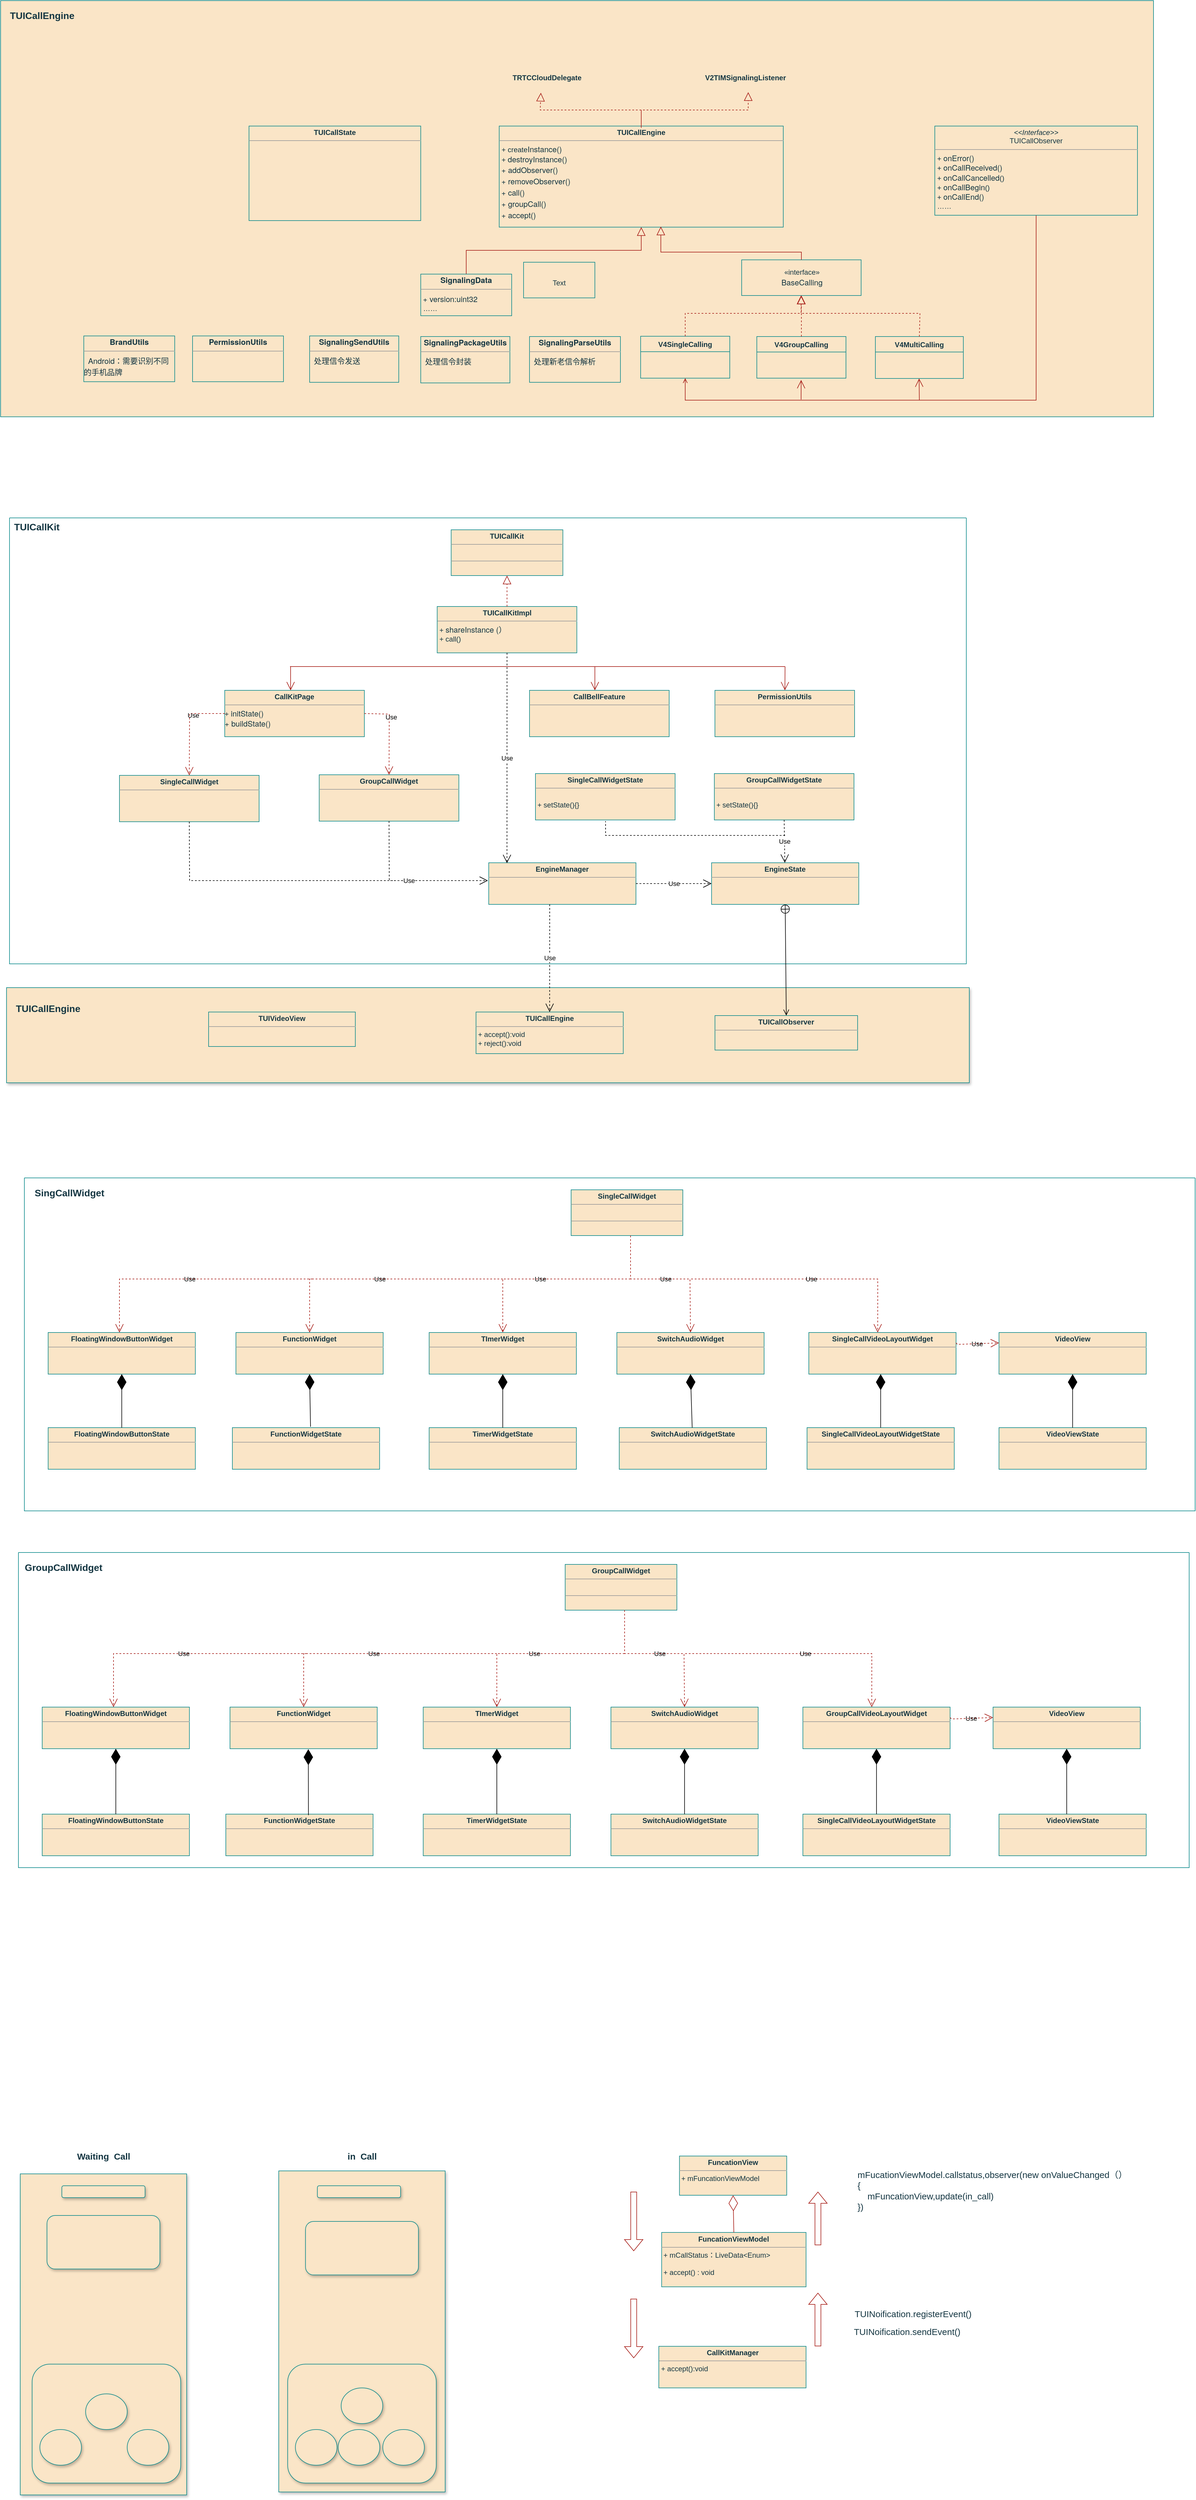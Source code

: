 <mxfile version="21.2.9" type="github">
  <diagram id="QdmDUQSwTtYV_Cvaa8b2" name="Page-1">
    <mxGraphModel dx="2064" dy="2331" grid="1" gridSize="10" guides="1" tooltips="1" connect="1" arrows="1" fold="1" page="1" pageScale="1" pageWidth="827" pageHeight="1169" math="0" shadow="0">
      <root>
        <mxCell id="0" />
        <mxCell id="1" parent="0" />
        <mxCell id="42_N_Hr84tkVq7s5dg79-2" value="" style="swimlane;startSize=0;movable=1;resizable=1;rotatable=1;deletable=1;editable=1;locked=0;connectable=1;labelBackgroundColor=none;fillColor=#FAE5C7;strokeColor=#0F8B8D;fontColor=#143642;" parent="1" vertex="1">
          <mxGeometry x="215" y="-50" width="1610" height="750" as="geometry" />
        </mxCell>
        <mxCell id="0njr-tEPEgKj4Xm-6oc8-2" value="&lt;p style=&quot;margin: 0px ; margin-top: 4px ; text-align: center&quot;&gt;&lt;b&gt;EngineState&lt;/b&gt;&lt;/p&gt;&lt;hr size=&quot;1&quot;&gt;&lt;p style=&quot;margin: 0px ; margin-left: 4px&quot;&gt;&lt;/p&gt;&lt;p style=&quot;margin: 0px ; margin-left: 4px&quot;&gt;&lt;/p&gt;&lt;span style=&quot;font-weight: 700 ; text-align: center&quot;&gt;&amp;nbsp;&lt;/span&gt;&lt;span style=&quot;text-align: center&quot;&gt;&lt;br&gt;&lt;/span&gt;&lt;span style=&quot;text-align: center&quot;&gt;&lt;br&gt;&lt;/span&gt;" style="verticalAlign=top;align=left;overflow=fill;fontSize=12;fontFamily=Helvetica;html=1;fontStyle=0;labelBackgroundColor=none;fillColor=#FAE5C7;strokeColor=#0F8B8D;fontColor=#143642;" vertex="1" parent="42_N_Hr84tkVq7s5dg79-2">
          <mxGeometry x="1181.33" y="580" width="247.75" height="70" as="geometry" />
        </mxCell>
        <mxCell id="0njr-tEPEgKj4Xm-6oc8-10" value="&lt;p style=&quot;margin: 0px ; margin-top: 4px ; text-align: center&quot;&gt;&lt;b&gt;EngineManager&lt;/b&gt;&lt;/p&gt;&lt;hr size=&quot;1&quot;&gt;&lt;p style=&quot;margin: 0px ; margin-left: 4px&quot;&gt;&lt;/p&gt;&lt;p style=&quot;margin: 0px ; margin-left: 4px&quot;&gt;&lt;/p&gt;&lt;span style=&quot;font-weight: 700 ; text-align: center&quot;&gt;&amp;nbsp;&lt;/span&gt;&lt;span style=&quot;text-align: center&quot;&gt;&lt;br&gt;&lt;/span&gt;&lt;span style=&quot;text-align: center&quot;&gt;&lt;br&gt;&lt;/span&gt;" style="verticalAlign=top;align=left;overflow=fill;fontSize=12;fontFamily=Helvetica;html=1;fontStyle=0;labelBackgroundColor=none;fillColor=#FAE5C7;strokeColor=#0F8B8D;fontColor=#143642;" vertex="1" parent="42_N_Hr84tkVq7s5dg79-2">
          <mxGeometry x="806.37" y="580" width="247.75" height="70" as="geometry" />
        </mxCell>
        <mxCell id="0njr-tEPEgKj4Xm-6oc8-11" value="Use" style="endArrow=open;endSize=12;dashed=1;html=1;rounded=0;exitX=1;exitY=0.5;exitDx=0;exitDy=0;" edge="1" parent="42_N_Hr84tkVq7s5dg79-2" source="0njr-tEPEgKj4Xm-6oc8-10" target="0njr-tEPEgKj4Xm-6oc8-2">
          <mxGeometry width="160" relative="1" as="geometry">
            <mxPoint x="781.12" y="732" as="sourcePoint" />
            <mxPoint x="941.12" y="732" as="targetPoint" />
          </mxGeometry>
        </mxCell>
        <mxCell id="0njr-tEPEgKj4Xm-6oc8-16" value="&lt;p style=&quot;margin: 0px ; margin-top: 4px ; text-align: center&quot;&gt;&lt;b&gt;SingleCallWidgetState&lt;/b&gt;&lt;/p&gt;&lt;hr size=&quot;1&quot;&gt;&lt;p style=&quot;margin: 0px ; margin-left: 4px&quot;&gt;&lt;/p&gt;&lt;p style=&quot;margin: 0px ; margin-left: 4px&quot;&gt;&lt;/p&gt;&lt;span style=&quot;text-align: center&quot;&gt;&lt;br&gt;&amp;nbsp;+ setState(){}&lt;br&gt;&lt;/span&gt;" style="verticalAlign=top;align=left;overflow=fill;fontSize=12;fontFamily=Helvetica;html=1;fontStyle=0;labelBackgroundColor=none;fillColor=#FAE5C7;strokeColor=#0F8B8D;fontColor=#143642;" vertex="1" parent="42_N_Hr84tkVq7s5dg79-2">
          <mxGeometry x="885" y="430" width="235" height="78" as="geometry" />
        </mxCell>
        <mxCell id="0njr-tEPEgKj4Xm-6oc8-17" value="&lt;p style=&quot;margin: 0px ; margin-top: 4px ; text-align: center&quot;&gt;&lt;b&gt;GroupCallWidgetState&lt;/b&gt;&lt;/p&gt;&lt;hr size=&quot;1&quot;&gt;&lt;p style=&quot;margin: 0px ; margin-left: 4px&quot;&gt;&lt;/p&gt;&lt;p style=&quot;margin: 0px ; margin-left: 4px&quot;&gt;&lt;/p&gt;&lt;span style=&quot;text-align: center&quot;&gt;&lt;br&gt;&lt;/span&gt;&amp;nbsp;&lt;span style=&quot;text-align: center;&quot;&gt;+ setState(){}&lt;/span&gt;&lt;span style=&quot;font-weight: 700 ; text-align: center&quot;&gt;&lt;br&gt;&lt;/span&gt;&lt;div&gt;&lt;br&gt;&lt;/div&gt;" style="verticalAlign=top;align=left;overflow=fill;fontSize=12;fontFamily=Helvetica;html=1;fontStyle=0;labelBackgroundColor=none;fillColor=#FAE5C7;strokeColor=#0F8B8D;fontColor=#143642;" vertex="1" parent="42_N_Hr84tkVq7s5dg79-2">
          <mxGeometry x="1186" y="430" width="235" height="78" as="geometry" />
        </mxCell>
        <mxCell id="0njr-tEPEgKj4Xm-6oc8-18" value="Use" style="endArrow=open;endSize=12;dashed=1;html=1;rounded=0;exitX=0.5;exitY=1;exitDx=0;exitDy=0;" edge="1" parent="42_N_Hr84tkVq7s5dg79-2" source="0njr-tEPEgKj4Xm-6oc8-17" target="0njr-tEPEgKj4Xm-6oc8-2">
          <mxGeometry width="160" relative="1" as="geometry">
            <mxPoint x="715" y="490" as="sourcePoint" />
            <mxPoint x="875" y="490" as="targetPoint" />
          </mxGeometry>
        </mxCell>
        <mxCell id="9X448EbuMKJNrpHYfYbH-57" value="" style="rounded=0;whiteSpace=wrap;html=1;shadow=1;glass=0;sketch=0;fontFamily=Helvetica;fontSize=15;labelBackgroundColor=none;fillColor=#FAE5C7;strokeColor=#0F8B8D;fontColor=#143642;" parent="1" vertex="1">
          <mxGeometry x="210" y="740" width="1620" height="160" as="geometry" />
        </mxCell>
        <mxCell id="9X448EbuMKJNrpHYfYbH-13" value="" style="rounded=0;whiteSpace=wrap;html=1;movable=0;resizable=0;rotatable=0;deletable=0;editable=0;connectable=0;labelBackgroundColor=none;fillColor=#FAE5C7;strokeColor=#0F8B8D;fontColor=#143642;" parent="1" vertex="1">
          <mxGeometry x="200" y="-920" width="1940" height="700" as="geometry" />
        </mxCell>
        <mxCell id="-pIjKqf0iVGdPuDhPLib-8" value="V4GroupCalling" style="swimlane;fontStyle=1;align=center;verticalAlign=top;childLayout=stackLayout;horizontal=1;startSize=26;horizontalStack=0;resizeParent=1;resizeParentMax=0;resizeLast=0;collapsible=1;marginBottom=0;labelBackgroundColor=none;fillColor=#FAE5C7;strokeColor=#0F8B8D;fontColor=#143642;" parent="1" vertex="1">
          <mxGeometry x="1472.5" y="-355" width="150" height="70" as="geometry" />
        </mxCell>
        <mxCell id="-pIjKqf0iVGdPuDhPLib-9" value="&#xa;" style="text;strokeColor=none;fillColor=none;align=left;verticalAlign=top;spacingLeft=4;spacingRight=4;overflow=hidden;rotatable=0;points=[[0,0.5],[1,0.5]];portConstraint=eastwest;labelBackgroundColor=none;fontColor=#143642;" parent="-pIjKqf0iVGdPuDhPLib-8" vertex="1">
          <mxGeometry y="26" width="150" height="44" as="geometry" />
        </mxCell>
        <mxCell id="-pIjKqf0iVGdPuDhPLib-10" value="V4SingleCalling" style="swimlane;fontStyle=1;align=center;verticalAlign=top;childLayout=stackLayout;horizontal=1;startSize=26;horizontalStack=0;resizeParent=1;resizeParentMax=0;resizeLast=0;collapsible=1;marginBottom=0;labelBackgroundColor=none;fillColor=#FAE5C7;strokeColor=#0F8B8D;fontColor=#143642;" parent="1" vertex="1">
          <mxGeometry x="1277" y="-355.5" width="150" height="70.5" as="geometry" />
        </mxCell>
        <mxCell id="-pIjKqf0iVGdPuDhPLib-12" value="V4MultiCalling" style="swimlane;fontStyle=1;align=center;verticalAlign=top;childLayout=stackLayout;horizontal=1;startSize=26;horizontalStack=0;resizeParent=1;resizeParentMax=0;resizeLast=0;collapsible=1;marginBottom=0;labelBackgroundColor=none;fillColor=#FAE5C7;strokeColor=#0F8B8D;fontColor=#143642;" parent="1" vertex="1">
          <mxGeometry x="1672" y="-355" width="148" height="70.5" as="geometry" />
        </mxCell>
        <mxCell id="-pIjKqf0iVGdPuDhPLib-21" value="«interface»&lt;br&gt;&lt;p class=&quot;p1&quot; style=&quot;margin: 0px ; font-stretch: normal ; font-size: 13px ; line-height: normal ; font-family: &amp;quot;helvetica neue&amp;quot;&quot;&gt;BaseCalling&lt;/p&gt;" style="html=1;fillColor=#FAE5C7;strokeColor=#0F8B8D;labelBackgroundColor=none;fontColor=#143642;" parent="1" vertex="1">
          <mxGeometry x="1447" y="-484" width="201" height="60" as="geometry" />
        </mxCell>
        <mxCell id="-pIjKqf0iVGdPuDhPLib-25" value="&lt;p style=&quot;margin: 0px ; margin-top: 4px ; text-align: center&quot;&gt;&lt;b&gt;TUICallEngine&lt;/b&gt;&lt;br&gt;&lt;/p&gt;&lt;hr size=&quot;1&quot;&gt;&lt;p style=&quot;margin: 0px ; margin-left: 4px&quot;&gt;&lt;/p&gt;&lt;p style=&quot;margin: 0px ; margin-left: 4px&quot;&gt;+ create&lt;span style=&quot;font-family: &amp;quot;helvetica neue&amp;quot; ; font-size: 13px&quot;&gt;Instance()&lt;/span&gt;&lt;/p&gt;&lt;p style=&quot;margin: 0px 0px 0px 4px;&quot;&gt;+&amp;nbsp;&lt;span style=&quot;font-family: &amp;quot;Helvetica Neue&amp;quot;; font-size: 13px; background-color: initial;&quot;&gt;destroyInstance&lt;/span&gt;&lt;span style=&quot;font-family: &amp;quot;helvetica neue&amp;quot;; font-size: 13px; background-color: initial;&quot;&gt;()&lt;/span&gt;&lt;/p&gt;&lt;p class=&quot;p1&quot; style=&quot;margin: 0px ; font-stretch: normal ; font-size: 13px ; line-height: normal ; font-family: &amp;quot;helvetica neue&amp;quot;&quot;&gt;&amp;nbsp;+&amp;nbsp;&lt;span style=&quot;font-family: &amp;quot;Helvetica Neue&amp;quot;; background-color: initial;&quot;&gt;addObserver&lt;/span&gt;&lt;span style=&quot;background-color: initial;&quot;&gt;()&lt;/span&gt;&lt;/p&gt;&lt;p style=&quot;margin: 0px; font-stretch: normal; font-size: 13px; line-height: normal; font-family: &amp;quot;helvetica neue&amp;quot;;&quot; class=&quot;p1&quot;&gt;&amp;nbsp;+ remove&lt;span style=&quot;font-family: &amp;quot;Helvetica Neue&amp;quot;; background-color: initial;&quot;&gt;Observer&lt;/span&gt;&lt;span style=&quot;background-color: initial;&quot;&gt;()&lt;/span&gt;&lt;/p&gt;&lt;p class=&quot;p1&quot; style=&quot;margin: 0px ; font-stretch: normal ; font-size: 13px ; line-height: normal ; font-family: &amp;quot;helvetica neue&amp;quot;&quot;&gt;&amp;nbsp;+ call()&lt;/p&gt;&lt;p class=&quot;p1&quot; style=&quot;margin: 0px ; font-stretch: normal ; font-size: 13px ; line-height: normal ; font-family: &amp;quot;helvetica neue&amp;quot;&quot;&gt;&amp;nbsp;+&amp;nbsp;&lt;span style=&quot;font-family: &amp;quot;Helvetica Neue&amp;quot;; background-color: initial;&quot;&gt;groupCall()&lt;/span&gt;&lt;/p&gt;&lt;p class=&quot;p1&quot; style=&quot;margin: 0px ; font-stretch: normal ; font-size: 13px ; line-height: normal ; font-family: &amp;quot;helvetica neue&amp;quot;&quot;&gt;&amp;nbsp;+ accept()&lt;/p&gt;&lt;p class=&quot;p1&quot; style=&quot;margin: 0px ; font-stretch: normal ; font-size: 13px ; line-height: normal ; font-family: &amp;quot;helvetica neue&amp;quot;&quot;&gt;&amp;nbsp;……&lt;/p&gt;" style="verticalAlign=top;align=left;overflow=fill;fontSize=12;fontFamily=Helvetica;html=1;labelBackgroundColor=none;fillColor=#FAE5C7;strokeColor=#0F8B8D;fontColor=#143642;" parent="1" vertex="1">
          <mxGeometry x="1039" y="-709" width="478" height="170" as="geometry" />
        </mxCell>
        <mxCell id="2P1NGA306VZBWgPoIP3o-4" style="edgeStyle=orthogonalEdgeStyle;rounded=0;orthogonalLoop=1;jettySize=auto;html=1;endArrow=block;endFill=0;strokeWidth=1;endSize=12;labelBackgroundColor=none;strokeColor=#A8201A;fontColor=default;" parent="1" source="-pIjKqf0iVGdPuDhPLib-29" target="-pIjKqf0iVGdPuDhPLib-25" edge="1">
          <mxGeometry relative="1" as="geometry">
            <Array as="points">
              <mxPoint x="984" y="-500" />
              <mxPoint x="1278" y="-500" />
            </Array>
          </mxGeometry>
        </mxCell>
        <mxCell id="-pIjKqf0iVGdPuDhPLib-29" value="&lt;p class=&quot;p1&quot; style=&quot;text-align: center ; margin: 0px ; font-stretch: normal ; font-size: 13px ; line-height: normal ; font-family: &amp;quot;helvetica neue&amp;quot;&quot;&gt;&lt;b&gt;SignalingData&lt;/b&gt;&lt;/p&gt;&lt;hr size=&quot;1&quot;&gt;&lt;p style=&quot;margin: 0px ; margin-left: 4px&quot;&gt;&lt;/p&gt;&lt;p class=&quot;p1&quot; style=&quot;margin: 0px ; font-stretch: normal ; font-size: 13px ; line-height: normal ; font-family: &amp;quot;helvetica neue&amp;quot;&quot;&gt;&amp;nbsp;+ version:uint32&lt;/p&gt;&lt;p style=&quot;margin: 0px 0px 0px 4px&quot;&gt;……&lt;br&gt;&lt;/p&gt;&lt;p style=&quot;margin: 0px 0px 0px 4px&quot;&gt;&lt;br&gt;&lt;/p&gt;" style="verticalAlign=top;align=left;overflow=fill;fontSize=12;fontFamily=Helvetica;html=1;labelBackgroundColor=none;fillColor=#FAE5C7;strokeColor=#0F8B8D;fontColor=#143642;" parent="1" vertex="1">
          <mxGeometry x="907" y="-460" width="153" height="70" as="geometry" />
        </mxCell>
        <mxCell id="-pIjKqf0iVGdPuDhPLib-45" value="&lt;p class=&quot;p1&quot; style=&quot;text-align: center ; margin: 0px ; font-stretch: normal ; line-height: normal&quot;&gt;&lt;font face=&quot;helvetica neue&quot;&gt;&lt;span style=&quot;font-size: 13px;&quot;&gt;&lt;b&gt;SignalingPackageUtils&lt;/b&gt;&lt;/span&gt;&lt;/font&gt;&lt;br&gt;&lt;/p&gt;&lt;hr size=&quot;1&quot;&gt;&lt;p style=&quot;margin: 0px ; margin-left: 4px&quot;&gt;&lt;/p&gt;&lt;p class=&quot;p1&quot; style=&quot;margin: 0px ; font-stretch: normal ; font-size: 13px ; line-height: normal ; font-family: &amp;quot;helvetica neue&amp;quot;&quot;&gt;&amp;nbsp; 处理信令封装&lt;/p&gt;&lt;p style=&quot;margin: 0px 0px 0px 4px&quot;&gt;&lt;br&gt;&lt;/p&gt;" style="verticalAlign=top;align=left;overflow=fill;fontSize=12;fontFamily=Helvetica;html=1;labelBackgroundColor=none;fillColor=#FAE5C7;strokeColor=#0F8B8D;fontColor=#143642;" parent="1" vertex="1">
          <mxGeometry x="907" y="-355" width="150" height="78" as="geometry" />
        </mxCell>
        <mxCell id="-pIjKqf0iVGdPuDhPLib-48" value="" style="endArrow=block;dashed=1;endFill=0;endSize=12;html=1;rounded=0;entryX=0.5;entryY=1;entryDx=0;entryDy=0;exitX=0.5;exitY=0;exitDx=0;exitDy=0;labelBackgroundColor=none;strokeColor=#A8201A;fontColor=default;" parent="1" source="-pIjKqf0iVGdPuDhPLib-8" target="-pIjKqf0iVGdPuDhPLib-21" edge="1">
          <mxGeometry width="160" relative="1" as="geometry">
            <mxPoint x="1756" y="-424" as="sourcePoint" />
            <mxPoint x="1916" y="-424" as="targetPoint" />
          </mxGeometry>
        </mxCell>
        <mxCell id="7KBN1eFFDNRq9StgGRBP-2" value="TRTCCloudDelegate" style="html=1;fillColor=#FAE5C7;strokeColor=none;shadow=0;fontStyle=1;labelBackgroundColor=none;fontColor=#143642;" parent="1" vertex="1">
          <mxGeometry x="998" y="-816" width="241" height="52.5" as="geometry" />
        </mxCell>
        <mxCell id="7KBN1eFFDNRq9StgGRBP-3" value="V2TIMSignalingListener" style="html=1;fillColor=#FAE5C7;strokeColor=none;shadow=0;fontStyle=1;labelBackgroundColor=none;fontColor=#143642;" parent="1" vertex="1">
          <mxGeometry x="1338" y="-816" width="230" height="52.5" as="geometry" />
        </mxCell>
        <mxCell id="7KBN1eFFDNRq9StgGRBP-9" value="" style="endArrow=block;dashed=1;endFill=0;endSize=12;html=1;rounded=0;sourcePerimeterSpacing=10;targetPerimeterSpacing=10;entryX=0.461;entryY=0.971;entryDx=0;entryDy=0;entryPerimeter=0;labelBackgroundColor=none;strokeColor=#A8201A;fontColor=default;" parent="1" target="7KBN1eFFDNRq9StgGRBP-2" edge="1">
          <mxGeometry width="160" relative="1" as="geometry">
            <mxPoint x="1278" y="-706" as="sourcePoint" />
            <mxPoint x="1438" y="-706" as="targetPoint" />
            <Array as="points">
              <mxPoint x="1278" y="-736" />
              <mxPoint x="1108" y="-736" />
            </Array>
          </mxGeometry>
        </mxCell>
        <mxCell id="7KBN1eFFDNRq9StgGRBP-10" value="" style="endArrow=block;dashed=1;endFill=0;endSize=12;html=1;rounded=0;sourcePerimeterSpacing=10;targetPerimeterSpacing=10;exitX=0.5;exitY=0;exitDx=0;exitDy=0;labelBackgroundColor=none;strokeColor=#A8201A;fontColor=default;" parent="1" source="-pIjKqf0iVGdPuDhPLib-25" edge="1">
          <mxGeometry width="160" relative="1" as="geometry">
            <mxPoint x="1288" y="-696" as="sourcePoint" />
            <mxPoint x="1458" y="-766" as="targetPoint" />
            <Array as="points">
              <mxPoint x="1278" y="-736" />
              <mxPoint x="1458" y="-736" />
            </Array>
          </mxGeometry>
        </mxCell>
        <mxCell id="7KBN1eFFDNRq9StgGRBP-20" style="edgeStyle=orthogonalEdgeStyle;rounded=0;orthogonalLoop=1;jettySize=auto;html=1;entryX=0.5;entryY=0;entryDx=0;entryDy=0;fontSize=15;startArrow=block;startFill=0;endArrow=none;endFill=0;startSize=12;sourcePerimeterSpacing=10;targetPerimeterSpacing=10;exitX=0.569;exitY=0.994;exitDx=0;exitDy=0;exitPerimeter=0;labelBackgroundColor=none;strokeColor=#A8201A;fontColor=default;" parent="1" source="-pIjKqf0iVGdPuDhPLib-25" target="-pIjKqf0iVGdPuDhPLib-21" edge="1">
          <mxGeometry relative="1" as="geometry">
            <mxPoint x="1311.162" y="-536" as="sourcePoint" />
            <mxPoint x="1311.49" y="-472.98" as="targetPoint" />
            <Array as="points">
              <mxPoint x="1311" y="-497" />
              <mxPoint x="1548" y="-497" />
            </Array>
          </mxGeometry>
        </mxCell>
        <mxCell id="7KBN1eFFDNRq9StgGRBP-21" value="" style="endArrow=block;dashed=1;endFill=0;endSize=12;html=1;rounded=0;exitX=0.5;exitY=0;exitDx=0;exitDy=0;labelBackgroundColor=none;strokeColor=#A8201A;fontColor=default;" parent="1" source="-pIjKqf0iVGdPuDhPLib-10" edge="1">
          <mxGeometry width="160" relative="1" as="geometry">
            <mxPoint x="1348.65" y="-355.5" as="sourcePoint" />
            <mxPoint x="1547" y="-424" as="targetPoint" />
            <Array as="points">
              <mxPoint x="1352" y="-394" />
              <mxPoint x="1547" y="-394" />
            </Array>
          </mxGeometry>
        </mxCell>
        <mxCell id="7KBN1eFFDNRq9StgGRBP-22" value="" style="endArrow=block;dashed=1;endFill=0;endSize=12;html=1;rounded=0;exitX=0.5;exitY=0;exitDx=0;exitDy=0;labelBackgroundColor=none;strokeColor=#A8201A;fontColor=default;" parent="1" source="-pIjKqf0iVGdPuDhPLib-12" edge="1">
          <mxGeometry width="160" relative="1" as="geometry">
            <mxPoint x="1462" y="-355.5" as="sourcePoint" />
            <mxPoint x="1547" y="-424" as="targetPoint" />
            <Array as="points">
              <mxPoint x="1747" y="-394" />
              <mxPoint x="1547" y="-394" />
            </Array>
          </mxGeometry>
        </mxCell>
        <mxCell id="7KBN1eFFDNRq9StgGRBP-30" value="" style="endArrow=open;endFill=1;endSize=12;html=1;rounded=0;fontSize=15;sourcePerimeterSpacing=10;targetPerimeterSpacing=10;entryX=0.497;entryY=1.068;entryDx=0;entryDy=0;entryPerimeter=0;labelBackgroundColor=none;strokeColor=#A8201A;fontColor=default;" parent="1" target="-pIjKqf0iVGdPuDhPLib-9" edge="1">
          <mxGeometry width="160" relative="1" as="geometry">
            <mxPoint x="1547" y="-249" as="sourcePoint" />
            <mxPoint x="1687" y="-204" as="targetPoint" />
          </mxGeometry>
        </mxCell>
        <mxCell id="7KBN1eFFDNRq9StgGRBP-32" value="" style="endArrow=open;endFill=1;endSize=12;html=1;rounded=0;fontSize=15;sourcePerimeterSpacing=10;targetPerimeterSpacing=10;entryX=0.497;entryY=1.068;entryDx=0;entryDy=0;entryPerimeter=0;labelBackgroundColor=none;strokeColor=#A8201A;fontColor=default;" parent="1" edge="1">
          <mxGeometry width="160" relative="1" as="geometry">
            <mxPoint x="1746" y="-248" as="sourcePoint" />
            <mxPoint x="1745.55" y="-284.498" as="targetPoint" />
          </mxGeometry>
        </mxCell>
        <mxCell id="8u3mmBFhIudwiXivsbWi-5" style="edgeStyle=orthogonalEdgeStyle;rounded=0;orthogonalLoop=1;jettySize=auto;html=1;entryX=0.5;entryY=1;entryDx=0;entryDy=0;endArrow=open;endFill=0;exitX=0.5;exitY=1;exitDx=0;exitDy=0;labelBackgroundColor=none;strokeColor=#A8201A;fontColor=default;" parent="1" source="zl8r0lkkchpc4EEbcVuN-1" target="-pIjKqf0iVGdPuDhPLib-10" edge="1">
          <mxGeometry relative="1" as="geometry">
            <Array as="points">
              <mxPoint x="1943" y="-248" />
              <mxPoint x="1352" y="-248" />
            </Array>
          </mxGeometry>
        </mxCell>
        <mxCell id="zl8r0lkkchpc4EEbcVuN-1" value="&lt;p style=&quot;margin:0px;margin-top:4px;text-align:center;&quot;&gt;&lt;i&gt;&amp;lt;&amp;lt;Interface&amp;gt;&amp;gt;&lt;/i&gt;&lt;br&gt;&lt;span style=&quot;text-align: left;&quot;&gt;TUICallObserver&lt;/span&gt;&lt;br&gt;&lt;/p&gt;&lt;hr size=&quot;1&quot;&gt;&lt;p style=&quot;margin:0px;margin-left:4px;&quot;&gt;+&amp;nbsp;&lt;span style=&quot;font-family: &amp;quot;Helvetica Neue&amp;quot;; font-size: 13px; background-color: initial;&quot;&gt;onError()&lt;/span&gt;&lt;/p&gt;&lt;p style=&quot;margin:0px;margin-left:4px;&quot;&gt;+&amp;nbsp;&lt;span style=&quot;font-family: &amp;quot;Helvetica Neue&amp;quot;; font-size: 13px; background-color: initial;&quot;&gt;onCallReceived()&lt;/span&gt;&lt;/p&gt;&lt;p style=&quot;margin:0px;margin-left:4px;&quot;&gt;+&amp;nbsp;&lt;span style=&quot;font-family: &amp;quot;Helvetica Neue&amp;quot;; font-size: 13px; background-color: initial;&quot;&gt;onCallCancelled&lt;/span&gt;&lt;span style=&quot;background-color: initial;&quot;&gt;()&lt;/span&gt;&lt;/p&gt;&lt;p style=&quot;margin:0px;margin-left:4px;&quot;&gt;+&amp;nbsp;&lt;span style=&quot;font-family: &amp;quot;Helvetica Neue&amp;quot;; font-size: 13px; background-color: initial;&quot;&gt;onCallBegin&lt;/span&gt;&lt;span style=&quot;background-color: initial;&quot;&gt;()&lt;/span&gt;&lt;/p&gt;&lt;p style=&quot;margin:0px;margin-left:4px;&quot;&gt;&lt;span style=&quot;background-color: initial;&quot;&gt;+&amp;nbsp;&lt;/span&gt;&lt;span style=&quot;font-family: &amp;quot;Helvetica Neue&amp;quot;; font-size: 13px; background-color: initial;&quot;&gt;onCallEnd()&lt;/span&gt;&lt;/p&gt;&lt;p style=&quot;margin:0px;margin-left:4px;&quot;&gt;……&lt;/p&gt;" style="verticalAlign=top;align=left;overflow=fill;fontSize=12;fontFamily=Helvetica;html=1;fillColor=#FAE5C7;strokeColor=#0F8B8D;labelBackgroundColor=none;fontColor=#143642;" parent="1" vertex="1">
          <mxGeometry x="1772" y="-709" width="341" height="150" as="geometry" />
        </mxCell>
        <mxCell id="1vUF5lh6rhaXSpfZY6RA-4" value="&lt;p class=&quot;p1&quot; style=&quot;text-align: center ; margin: 0px ; font-stretch: normal ; line-height: normal&quot;&gt;&lt;font face=&quot;helvetica neue&quot;&gt;&lt;span style=&quot;font-size: 13px;&quot;&gt;&lt;b&gt;SignalingParseUtils&lt;/b&gt;&lt;/span&gt;&lt;/font&gt;&lt;br&gt;&lt;/p&gt;&lt;hr size=&quot;1&quot;&gt;&lt;p style=&quot;margin: 0px ; margin-left: 4px&quot;&gt;&lt;/p&gt;&lt;p class=&quot;p1&quot; style=&quot;margin: 0px ; font-stretch: normal ; font-size: 13px ; line-height: normal ; font-family: &amp;quot;helvetica neue&amp;quot;&quot;&gt;&amp;nbsp; 处理新老信令解析&lt;/p&gt;&lt;p style=&quot;margin: 0px 0px 0px 4px&quot;&gt;&lt;br&gt;&lt;/p&gt;" style="verticalAlign=top;align=left;overflow=fill;fontSize=12;fontFamily=Helvetica;html=1;labelBackgroundColor=none;fillColor=#FAE5C7;strokeColor=#0F8B8D;fontColor=#143642;" parent="1" vertex="1">
          <mxGeometry x="1090" y="-355" width="153" height="76.98" as="geometry" />
        </mxCell>
        <mxCell id="2P1NGA306VZBWgPoIP3o-1" value="&lt;p style=&quot;margin: 0px ; margin-top: 4px ; text-align: center&quot;&gt;&lt;b&gt;TUICallState&lt;/b&gt;&lt;br&gt;&lt;/p&gt;&lt;hr size=&quot;1&quot;&gt;&lt;p style=&quot;margin: 0px ; margin-left: 4px&quot;&gt;&lt;/p&gt;&lt;p style=&quot;margin: 0px ; margin-left: 4px&quot;&gt;&lt;br&gt;&lt;/p&gt;" style="verticalAlign=top;align=left;overflow=fill;fontSize=12;fontFamily=Helvetica;html=1;labelBackgroundColor=none;fillColor=#FAE5C7;strokeColor=#0F8B8D;fontColor=#143642;" parent="1" vertex="1">
          <mxGeometry x="618" y="-709" width="289" height="159" as="geometry" />
        </mxCell>
        <mxCell id="2P1NGA306VZBWgPoIP3o-6" value="&lt;p class=&quot;p1&quot; style=&quot;text-align: center ; margin: 0px ; font-stretch: normal ; line-height: normal&quot;&gt;&lt;font face=&quot;helvetica neue&quot;&gt;&lt;span style=&quot;font-size: 13px;&quot;&gt;&lt;b&gt;BrandUtils&lt;/b&gt;&lt;/span&gt;&lt;/font&gt;&lt;br&gt;&lt;/p&gt;&lt;hr size=&quot;1&quot;&gt;&lt;p style=&quot;margin: 0px ; margin-left: 4px&quot;&gt;&lt;/p&gt;&lt;p class=&quot;p1&quot; style=&quot;margin: 0px ; font-stretch: normal ; font-size: 13px ; line-height: normal ; font-family: &amp;quot;helvetica neue&amp;quot;&quot;&gt;&amp;nbsp; Android：需要识别不同&lt;/p&gt;&lt;p class=&quot;p1&quot; style=&quot;margin: 0px ; font-stretch: normal ; font-size: 13px ; line-height: normal ; font-family: &amp;quot;helvetica neue&amp;quot;&quot;&gt;的手机品牌&lt;/p&gt;&lt;p style=&quot;margin: 0px 0px 0px 4px&quot;&gt;&lt;br&gt;&lt;/p&gt;" style="verticalAlign=top;align=left;overflow=fill;fontSize=12;fontFamily=Helvetica;html=1;labelBackgroundColor=none;fillColor=#FAE5C7;strokeColor=#0F8B8D;fontColor=#143642;" parent="1" vertex="1">
          <mxGeometry x="340" y="-356.02" width="153" height="76.98" as="geometry" />
        </mxCell>
        <mxCell id="2P1NGA306VZBWgPoIP3o-7" value="&lt;p class=&quot;p1&quot; style=&quot;text-align: center ; margin: 0px ; font-stretch: normal ; line-height: normal&quot;&gt;&lt;font face=&quot;helvetica neue&quot;&gt;&lt;span style=&quot;font-size: 13px;&quot;&gt;&lt;b&gt;PermissionUtils&lt;/b&gt;&lt;/span&gt;&lt;/font&gt;&lt;br&gt;&lt;/p&gt;&lt;hr size=&quot;1&quot;&gt;&lt;p style=&quot;margin: 0px ; margin-left: 4px&quot;&gt;&lt;/p&gt;&lt;p class=&quot;p1&quot; style=&quot;margin: 0px ; font-stretch: normal ; font-size: 13px ; line-height: normal ; font-family: &amp;quot;helvetica neue&amp;quot;&quot;&gt;&amp;nbsp;&amp;nbsp;&lt;/p&gt;" style="verticalAlign=top;align=left;overflow=fill;fontSize=12;fontFamily=Helvetica;html=1;labelBackgroundColor=none;fillColor=#FAE5C7;strokeColor=#0F8B8D;fontColor=#143642;" parent="1" vertex="1">
          <mxGeometry x="523" y="-356.02" width="153" height="76.98" as="geometry" />
        </mxCell>
        <mxCell id="2P1NGA306VZBWgPoIP3o-8" value="&lt;p class=&quot;p1&quot; style=&quot;text-align: center ; margin: 0px ; font-stretch: normal ; line-height: normal&quot;&gt;&lt;font face=&quot;helvetica neue&quot;&gt;&lt;span style=&quot;font-size: 13px;&quot;&gt;&lt;b&gt;SignalingSendUtils&lt;/b&gt;&lt;/span&gt;&lt;/font&gt;&lt;br&gt;&lt;/p&gt;&lt;hr size=&quot;1&quot;&gt;&lt;p style=&quot;margin: 0px ; margin-left: 4px&quot;&gt;&lt;/p&gt;&lt;p class=&quot;p1&quot; style=&quot;margin: 0px ; font-stretch: normal ; font-size: 13px ; line-height: normal ; font-family: &amp;quot;helvetica neue&amp;quot;&quot;&gt;&amp;nbsp; 处理信令发送&lt;/p&gt;&lt;p style=&quot;margin: 0px 0px 0px 4px&quot;&gt;&lt;br&gt;&lt;/p&gt;" style="verticalAlign=top;align=left;overflow=fill;fontSize=12;fontFamily=Helvetica;html=1;labelBackgroundColor=none;fillColor=#FAE5C7;strokeColor=#0F8B8D;fontColor=#143642;" parent="1" vertex="1">
          <mxGeometry x="720" y="-356.02" width="150" height="78" as="geometry" />
        </mxCell>
        <mxCell id="9X448EbuMKJNrpHYfYbH-1" value="&lt;p style=&quot;margin: 0px ; margin-top: 4px ; text-align: center&quot;&gt;&lt;b&gt;TUICallKitImpl&lt;/b&gt;&lt;/p&gt;&lt;hr size=&quot;1&quot;&gt;&lt;p style=&quot;margin: 0px ; margin-left: 4px&quot;&gt;&lt;/p&gt;&lt;p style=&quot;margin: 0px ; margin-left: 4px&quot;&gt;&lt;/p&gt;&lt;span style=&quot;font-weight: 700 ; text-align: center&quot;&gt;&amp;nbsp;&lt;/span&gt;&lt;span style=&quot;text-align: center&quot;&gt;+&amp;nbsp;&lt;/span&gt;&lt;span style=&quot;font-family: &amp;quot;helvetica neue&amp;quot; ; font-size: 13px&quot;&gt;shareInstance (）&lt;br&gt;&lt;/span&gt;&lt;span style=&quot;text-align: center&quot;&gt;&amp;nbsp;+ call()&lt;br&gt;&lt;/span&gt;&lt;span style=&quot;font-weight: 700 ; text-align: center&quot;&gt;&lt;br&gt;&lt;/span&gt;&lt;div&gt;&lt;br&gt;&lt;/div&gt;" style="verticalAlign=top;align=left;overflow=fill;fontSize=12;fontFamily=Helvetica;html=1;fontStyle=0;labelBackgroundColor=none;fillColor=#FAE5C7;strokeColor=#0F8B8D;fontColor=#143642;" parent="1" vertex="1">
          <mxGeometry x="934.66" y="99" width="235" height="78" as="geometry" />
        </mxCell>
        <mxCell id="9X448EbuMKJNrpHYfYbH-2" value="&lt;p style=&quot;margin: 0px ; margin-top: 4px ; text-align: center&quot;&gt;&lt;span&gt;&lt;b&gt;TUICallKit&lt;/b&gt;&lt;/span&gt;&lt;/p&gt;&lt;hr size=&quot;1&quot;&gt;&lt;p style=&quot;margin: 0px ; margin-left: 4px&quot;&gt;&lt;b&gt;&lt;br&gt;&lt;/b&gt;&lt;/p&gt;&lt;hr size=&quot;1&quot;&gt;&lt;p style=&quot;margin: 0px ; margin-left: 4px&quot;&gt;&lt;/p&gt;&lt;b&gt;&lt;br&gt;&lt;/b&gt;&lt;p style=&quot;margin: 0px ; margin-left: 4px&quot;&gt;&lt;br&gt;&lt;/p&gt;" style="verticalAlign=top;align=left;overflow=fill;fontSize=12;fontFamily=Helvetica;html=1;fontStyle=0;fillColor=#FAE5C7;strokeColor=#0F8B8D;labelBackgroundColor=none;fontColor=#143642;" parent="1" vertex="1">
          <mxGeometry x="958.16" y="-30" width="188" height="77" as="geometry" />
        </mxCell>
        <mxCell id="9X448EbuMKJNrpHYfYbH-3" value="" style="endArrow=block;dashed=1;endFill=0;endSize=12;html=1;rounded=0;exitX=0.5;exitY=0;exitDx=0;exitDy=0;entryX=0.5;entryY=1;entryDx=0;entryDy=0;labelBackgroundColor=none;strokeColor=#A8201A;fontColor=default;" parent="1" source="9X448EbuMKJNrpHYfYbH-1" target="9X448EbuMKJNrpHYfYbH-2" edge="1">
          <mxGeometry width="160" relative="1" as="geometry">
            <mxPoint x="1118.16" y="88" as="sourcePoint" />
            <mxPoint x="1278.16" y="88" as="targetPoint" />
          </mxGeometry>
        </mxCell>
        <mxCell id="9X448EbuMKJNrpHYfYbH-12" value="" style="rounded=0;whiteSpace=wrap;html=1;labelBackgroundColor=none;fillColor=#FAE5C7;strokeColor=#0F8B8D;fontColor=#143642;" parent="1" vertex="1">
          <mxGeometry x="1080" y="-480" width="120" height="60" as="geometry" />
        </mxCell>
        <mxCell id="9X448EbuMKJNrpHYfYbH-14" value="Text" style="text;html=1;strokeColor=none;fillColor=none;align=center;verticalAlign=middle;whiteSpace=wrap;rounded=0;labelBackgroundColor=none;fontColor=#143642;" parent="1" vertex="1">
          <mxGeometry x="1110" y="-460" width="60" height="30" as="geometry" />
        </mxCell>
        <mxCell id="9X448EbuMKJNrpHYfYbH-15" value="&lt;b&gt;&lt;font style=&quot;font-size: 16px;&quot;&gt;TUICallEngine&lt;/font&gt;&lt;/b&gt;" style="text;html=1;strokeColor=none;fillColor=none;align=center;verticalAlign=middle;whiteSpace=wrap;rounded=0;labelBackgroundColor=none;fontColor=#143642;" parent="1" vertex="1">
          <mxGeometry x="210" y="-910" width="120" height="30" as="geometry" />
        </mxCell>
        <mxCell id="9X448EbuMKJNrpHYfYbH-18" value="&lt;b&gt;&lt;font style=&quot;font-size: 16px;&quot;&gt;TUICallKit&lt;/font&gt;&lt;/b&gt;" style="text;html=1;strokeColor=none;fillColor=none;align=center;verticalAlign=middle;whiteSpace=wrap;rounded=0;labelBackgroundColor=none;fontColor=#143642;" parent="1" vertex="1">
          <mxGeometry x="200.75" y="-50" width="120" height="30" as="geometry" />
        </mxCell>
        <mxCell id="9X448EbuMKJNrpHYfYbH-24" value="" style="rounded=0;whiteSpace=wrap;html=1;shadow=1;glass=0;sketch=0;fontFamily=Helvetica;fontSize=10;fillColor=#FAE5C7;labelBackgroundColor=none;strokeColor=#0F8B8D;fontColor=#143642;" parent="1" vertex="1">
          <mxGeometry x="233.08" y="2735" width="280" height="540" as="geometry" />
        </mxCell>
        <mxCell id="9X448EbuMKJNrpHYfYbH-25" value="" style="rounded=1;whiteSpace=wrap;html=1;shadow=1;glass=0;sketch=0;fontFamily=Helvetica;fontSize=10;fillColor=#FAE5C7;strokeColor=#0F8B8D;labelBackgroundColor=none;fontColor=#143642;" parent="1" vertex="1">
          <mxGeometry x="278.08" y="2805" width="190" height="90" as="geometry" />
        </mxCell>
        <mxCell id="9X448EbuMKJNrpHYfYbH-26" value="" style="rounded=1;whiteSpace=wrap;html=1;shadow=1;glass=0;sketch=0;fontFamily=Helvetica;fontSize=10;fillColor=#FAE5C7;strokeColor=#0F8B8D;labelBackgroundColor=none;fontColor=#143642;" parent="1" vertex="1">
          <mxGeometry x="303.08" y="2755" width="140" height="20" as="geometry" />
        </mxCell>
        <mxCell id="9X448EbuMKJNrpHYfYbH-27" value="" style="rounded=1;whiteSpace=wrap;html=1;shadow=1;glass=0;sketch=0;fontFamily=Helvetica;fontSize=10;fillColor=#FAE5C7;strokeColor=#0F8B8D;labelBackgroundColor=none;fontColor=#143642;" parent="1" vertex="1">
          <mxGeometry x="253.08" y="3055" width="250" height="200" as="geometry" />
        </mxCell>
        <mxCell id="9X448EbuMKJNrpHYfYbH-28" value="" style="ellipse;whiteSpace=wrap;html=1;rounded=1;shadow=1;glass=0;sketch=0;fontFamily=Helvetica;fontSize=10;fillColor=#FAE5C7;labelBackgroundColor=none;strokeColor=#0F8B8D;fontColor=#143642;" parent="1" vertex="1">
          <mxGeometry x="266.08" y="3165" width="70" height="60" as="geometry" />
        </mxCell>
        <mxCell id="9X448EbuMKJNrpHYfYbH-29" value="" style="ellipse;whiteSpace=wrap;html=1;rounded=1;shadow=1;glass=0;sketch=0;fontFamily=Helvetica;fontSize=10;fillColor=#FAE5C7;labelBackgroundColor=none;strokeColor=#0F8B8D;fontColor=#143642;" parent="1" vertex="1">
          <mxGeometry x="413.08" y="3165" width="70" height="60" as="geometry" />
        </mxCell>
        <mxCell id="9X448EbuMKJNrpHYfYbH-32" value="" style="rounded=0;whiteSpace=wrap;html=1;shadow=1;glass=0;sketch=0;fontFamily=Helvetica;fontSize=10;fillColor=#FAE5C7;labelBackgroundColor=none;strokeColor=#0F8B8D;fontColor=#143642;" parent="1" vertex="1">
          <mxGeometry x="668.08" y="2730" width="280" height="540" as="geometry" />
        </mxCell>
        <mxCell id="9X448EbuMKJNrpHYfYbH-33" value="" style="rounded=1;whiteSpace=wrap;html=1;shadow=1;glass=0;sketch=0;fontFamily=Helvetica;fontSize=10;fillColor=#FAE5C7;strokeColor=#0F8B8D;labelBackgroundColor=none;fontColor=#143642;" parent="1" vertex="1">
          <mxGeometry x="713.08" y="2815" width="190" height="90" as="geometry" />
        </mxCell>
        <mxCell id="9X448EbuMKJNrpHYfYbH-34" value="" style="rounded=1;whiteSpace=wrap;html=1;shadow=1;glass=0;sketch=0;fontFamily=Helvetica;fontSize=10;fillColor=#FAE5C7;strokeColor=#0F8B8D;labelBackgroundColor=none;fontColor=#143642;" parent="1" vertex="1">
          <mxGeometry x="733.08" y="2755" width="140" height="20" as="geometry" />
        </mxCell>
        <mxCell id="9X448EbuMKJNrpHYfYbH-35" value="" style="rounded=1;whiteSpace=wrap;html=1;shadow=1;glass=0;sketch=0;fontFamily=Helvetica;fontSize=10;fillColor=#FAE5C7;strokeColor=#0F8B8D;labelBackgroundColor=none;fontColor=#143642;" parent="1" vertex="1">
          <mxGeometry x="683.08" y="3055" width="250" height="200" as="geometry" />
        </mxCell>
        <mxCell id="9X448EbuMKJNrpHYfYbH-36" value="" style="ellipse;whiteSpace=wrap;html=1;rounded=1;shadow=1;glass=0;sketch=0;fontFamily=Helvetica;fontSize=10;fillColor=#FAE5C7;labelBackgroundColor=none;strokeColor=#0F8B8D;fontColor=#143642;" parent="1" vertex="1">
          <mxGeometry x="696.08" y="3165" width="70" height="60" as="geometry" />
        </mxCell>
        <mxCell id="9X448EbuMKJNrpHYfYbH-37" value="" style="ellipse;whiteSpace=wrap;html=1;rounded=1;shadow=1;glass=0;sketch=0;fontFamily=Helvetica;fontSize=10;fillColor=#FAE5C7;labelBackgroundColor=none;strokeColor=#0F8B8D;fontColor=#143642;" parent="1" vertex="1">
          <mxGeometry x="843.08" y="3165" width="70" height="60" as="geometry" />
        </mxCell>
        <mxCell id="9X448EbuMKJNrpHYfYbH-38" value="" style="ellipse;whiteSpace=wrap;html=1;rounded=1;shadow=1;glass=0;sketch=0;fontFamily=Helvetica;fontSize=10;fillColor=#FAE5C7;labelBackgroundColor=none;strokeColor=#0F8B8D;fontColor=#143642;" parent="1" vertex="1">
          <mxGeometry x="768.08" y="3165" width="70" height="60" as="geometry" />
        </mxCell>
        <mxCell id="9X448EbuMKJNrpHYfYbH-39" value="" style="ellipse;whiteSpace=wrap;html=1;rounded=1;shadow=1;glass=0;sketch=0;fontFamily=Helvetica;fontSize=10;fillColor=#FAE5C7;labelBackgroundColor=none;strokeColor=#0F8B8D;fontColor=#143642;" parent="1" vertex="1">
          <mxGeometry x="773.08" y="3095" width="70" height="60" as="geometry" />
        </mxCell>
        <mxCell id="9X448EbuMKJNrpHYfYbH-40" value="" style="ellipse;whiteSpace=wrap;html=1;rounded=1;shadow=1;glass=0;sketch=0;fontFamily=Helvetica;fontSize=10;fillColor=#FAE5C7;labelBackgroundColor=none;strokeColor=#0F8B8D;fontColor=#143642;" parent="1" vertex="1">
          <mxGeometry x="343.08" y="3105" width="70" height="60" as="geometry" />
        </mxCell>
        <mxCell id="9X448EbuMKJNrpHYfYbH-41" value="Waiting&amp;nbsp; Call" style="text;html=1;align=center;verticalAlign=middle;resizable=0;points=[];autosize=1;strokeColor=none;fillColor=none;fontSize=15;fontFamily=Helvetica;fontStyle=1;labelBackgroundColor=none;fontColor=#143642;" parent="1" vertex="1">
          <mxGeometry x="318.08" y="2690" width="110" height="30" as="geometry" />
        </mxCell>
        <mxCell id="9X448EbuMKJNrpHYfYbH-42" value="in&amp;nbsp; Call" style="text;html=1;align=center;verticalAlign=middle;resizable=0;points=[];autosize=1;strokeColor=none;fillColor=none;fontSize=15;fontFamily=Helvetica;fontStyle=1;labelBackgroundColor=none;fontColor=#143642;" parent="1" vertex="1">
          <mxGeometry x="773.08" y="2690" width="70" height="30" as="geometry" />
        </mxCell>
        <mxCell id="9X448EbuMKJNrpHYfYbH-45" value="&lt;p style=&quot;margin: 0px ; margin-top: 4px ; text-align: center&quot;&gt;&lt;b&gt;FuncationView&lt;/b&gt;&lt;/p&gt;&lt;hr size=&quot;1&quot;&gt;&lt;p style=&quot;margin: 0px ; margin-left: 4px&quot;&gt;&lt;/p&gt;&lt;p style=&quot;margin: 0px ; margin-left: 4px&quot;&gt;&lt;/p&gt;&lt;span style=&quot;font-weight: 700 ; text-align: center&quot;&gt;&amp;nbsp;&lt;/span&gt;&lt;span style=&quot;text-align: center&quot;&gt;+ mFuncationViewModel&lt;/span&gt;&lt;span style=&quot;text-align: center&quot;&gt;&lt;br&gt;&lt;/span&gt;" style="verticalAlign=top;align=left;overflow=fill;fontSize=12;fontFamily=Helvetica;html=1;fontStyle=0;labelBackgroundColor=none;fillColor=#FAE5C7;strokeColor=#0F8B8D;fontColor=#143642;" parent="1" vertex="1">
          <mxGeometry x="1342.33" y="2705" width="180.5" height="66" as="geometry" />
        </mxCell>
        <mxCell id="9X448EbuMKJNrpHYfYbH-46" value="&lt;p style=&quot;margin: 0px ; margin-top: 4px ; text-align: center&quot;&gt;&lt;b&gt;FuncationViewModel&lt;/b&gt;&lt;/p&gt;&lt;hr size=&quot;1&quot;&gt;&lt;p style=&quot;margin: 0px ; margin-left: 4px&quot;&gt;&lt;/p&gt;&lt;p style=&quot;margin: 0px ; margin-left: 4px&quot;&gt;&lt;/p&gt;&lt;span style=&quot;font-weight: 700 ; text-align: center&quot;&gt;&amp;nbsp;&lt;/span&gt;&lt;span style=&quot;text-align: center;&quot;&gt;+ mCallStatus：&lt;/span&gt;&lt;span style=&quot;text-align: center;&quot;&gt;LiveData&amp;lt;Enum&amp;gt;&lt;br&gt;&lt;/span&gt;&lt;span style=&quot;text-align: center&quot;&gt;&lt;br&gt;&amp;nbsp;+ accept() : void&lt;br&gt;&lt;/span&gt;" style="verticalAlign=top;align=left;overflow=fill;fontSize=12;fontFamily=Helvetica;html=1;fontStyle=0;labelBackgroundColor=none;fillColor=#FAE5C7;strokeColor=#0F8B8D;fontColor=#143642;" parent="1" vertex="1">
          <mxGeometry x="1312.33" y="2833.5" width="243" height="91.5" as="geometry" />
        </mxCell>
        <mxCell id="9X448EbuMKJNrpHYfYbH-47" value="&lt;p style=&quot;margin: 0px ; margin-top: 4px ; text-align: center&quot;&gt;&lt;b&gt;CallKitManager&lt;/b&gt;&lt;/p&gt;&lt;hr size=&quot;1&quot;&gt;&lt;p style=&quot;margin: 0px ; margin-left: 4px&quot;&gt;&lt;/p&gt;&lt;p style=&quot;margin: 0px ; margin-left: 4px&quot;&gt;&lt;/p&gt;&lt;span style=&quot;font-weight: 700 ; text-align: center&quot;&gt;&amp;nbsp;&lt;/span&gt;&lt;span style=&quot;text-align: center&quot;&gt;+ accept():void&lt;/span&gt;&lt;span style=&quot;text-align: center&quot;&gt;&lt;br&gt;&lt;/span&gt;" style="verticalAlign=top;align=left;overflow=fill;fontSize=12;fontFamily=Helvetica;html=1;fontStyle=0;labelBackgroundColor=none;fillColor=#FAE5C7;strokeColor=#0F8B8D;fontColor=#143642;" parent="1" vertex="1">
          <mxGeometry x="1307.58" y="3025" width="247.75" height="70" as="geometry" />
        </mxCell>
        <mxCell id="9X448EbuMKJNrpHYfYbH-48" value="" style="endArrow=diamondThin;endFill=0;endSize=24;html=1;rounded=0;exitX=0.5;exitY=0;exitDx=0;exitDy=0;entryX=0.5;entryY=1;entryDx=0;entryDy=0;labelBackgroundColor=none;strokeColor=#A8201A;fontColor=default;" parent="1" source="9X448EbuMKJNrpHYfYbH-46" target="9X448EbuMKJNrpHYfYbH-45" edge="1">
          <mxGeometry width="160" relative="1" as="geometry">
            <mxPoint x="1444.33" y="2808" as="sourcePoint" />
            <mxPoint x="1604.33" y="2808" as="targetPoint" />
          </mxGeometry>
        </mxCell>
        <mxCell id="9X448EbuMKJNrpHYfYbH-50" value="mFucationViewModel.callstatus,observer(new onValueChanged（）{&lt;br&gt;&amp;nbsp; &amp;nbsp;&lt;span style=&quot;white-space: pre;&quot;&gt; &lt;/span&gt;mFuncationView,update(in_call)&lt;br&gt;})" style="text;html=1;strokeColor=none;fillColor=none;align=left;verticalAlign=middle;whiteSpace=wrap;rounded=0;shadow=1;glass=0;sketch=0;fontFamily=Helvetica;fontSize=15;labelBackgroundColor=none;fontColor=#143642;" parent="1" vertex="1">
          <mxGeometry x="1639.92" y="2720" width="460" height="86" as="geometry" />
        </mxCell>
        <mxCell id="9X448EbuMKJNrpHYfYbH-51" value="" style="shape=flexArrow;endArrow=classic;html=1;rounded=0;fontFamily=Helvetica;fontSize=15;labelBackgroundColor=none;strokeColor=#A8201A;fontColor=default;" parent="1" edge="1">
          <mxGeometry width="50" height="50" relative="1" as="geometry">
            <mxPoint x="1265.33" y="2945" as="sourcePoint" />
            <mxPoint x="1265.33" y="3045" as="targetPoint" />
          </mxGeometry>
        </mxCell>
        <mxCell id="9X448EbuMKJNrpHYfYbH-52" value="" style="shape=flexArrow;endArrow=classic;html=1;rounded=0;fontFamily=Helvetica;fontSize=15;labelBackgroundColor=none;strokeColor=#A8201A;fontColor=default;" parent="1" edge="1">
          <mxGeometry width="50" height="50" relative="1" as="geometry">
            <mxPoint x="1265.33" y="2765" as="sourcePoint" />
            <mxPoint x="1265.33" y="2865" as="targetPoint" />
          </mxGeometry>
        </mxCell>
        <mxCell id="9X448EbuMKJNrpHYfYbH-53" value="" style="shape=flexArrow;endArrow=classic;html=1;rounded=0;fontFamily=Helvetica;fontSize=15;labelBackgroundColor=none;strokeColor=#A8201A;fontColor=default;" parent="1" edge="1">
          <mxGeometry width="50" height="50" relative="1" as="geometry">
            <mxPoint x="1575.33" y="3025" as="sourcePoint" />
            <mxPoint x="1575.33" y="2935" as="targetPoint" />
          </mxGeometry>
        </mxCell>
        <mxCell id="9X448EbuMKJNrpHYfYbH-54" value="&lt;p style=&quot;margin: 0px ; margin-top: 4px ; text-align: center&quot;&gt;&lt;b&gt;TUICallEngine&lt;/b&gt;&lt;/p&gt;&lt;hr size=&quot;1&quot;&gt;&lt;p style=&quot;margin: 0px ; margin-left: 4px&quot;&gt;&lt;/p&gt;&lt;p style=&quot;margin: 0px ; margin-left: 4px&quot;&gt;&lt;/p&gt;&lt;span style=&quot;font-weight: 700 ; text-align: center&quot;&gt;&amp;nbsp;&lt;/span&gt;&lt;span style=&quot;text-align: center&quot;&gt;+ accept():void&lt;br&gt;&lt;/span&gt;&lt;span style=&quot;text-align: center&quot;&gt;&amp;nbsp;+ reject():void&lt;br&gt;&lt;/span&gt;" style="verticalAlign=top;align=left;overflow=fill;fontSize=12;fontFamily=Helvetica;html=1;fontStyle=0;labelBackgroundColor=none;fillColor=#FAE5C7;strokeColor=#0F8B8D;fontColor=#143642;" parent="1" vertex="1">
          <mxGeometry x="1000" y="781" width="247.75" height="70" as="geometry" />
        </mxCell>
        <mxCell id="9X448EbuMKJNrpHYfYbH-55" value="&lt;p style=&quot;margin: 0px ; margin-top: 4px ; text-align: center&quot;&gt;&lt;b&gt;TUICallObserver&lt;/b&gt;&lt;br&gt;&lt;/p&gt;&lt;hr size=&quot;1&quot;&gt;&lt;p style=&quot;margin: 0px ; margin-left: 4px&quot;&gt;&lt;/p&gt;&lt;p style=&quot;margin: 0px ; margin-left: 4px&quot;&gt;&lt;/p&gt;&lt;span style=&quot;text-align: center&quot;&gt;&lt;br&gt;&lt;/span&gt;" style="verticalAlign=top;align=left;overflow=fill;fontSize=12;fontFamily=Helvetica;html=1;fontStyle=0;labelBackgroundColor=none;fillColor=#FAE5C7;strokeColor=#0F8B8D;fontColor=#143642;" parent="1" vertex="1">
          <mxGeometry x="1402.08" y="787" width="240" height="58" as="geometry" />
        </mxCell>
        <mxCell id="9X448EbuMKJNrpHYfYbH-58" value="TUINoification.sendEvent()" style="text;html=1;align=center;verticalAlign=middle;resizable=0;points=[];autosize=1;strokeColor=none;fillColor=none;fontSize=15;fontFamily=Helvetica;labelBackgroundColor=none;fontColor=#143642;" parent="1" vertex="1">
          <mxGeometry x="1625.33" y="2985" width="200" height="30" as="geometry" />
        </mxCell>
        <mxCell id="9X448EbuMKJNrpHYfYbH-59" value="TUINoification.registerEvent()" style="text;html=1;align=center;verticalAlign=middle;resizable=0;points=[];autosize=1;strokeColor=none;fillColor=none;fontSize=15;fontFamily=Helvetica;labelBackgroundColor=none;fontColor=#143642;" parent="1" vertex="1">
          <mxGeometry x="1625.33" y="2955" width="220" height="30" as="geometry" />
        </mxCell>
        <mxCell id="9X448EbuMKJNrpHYfYbH-60" value="" style="shape=flexArrow;endArrow=classic;html=1;rounded=0;fontFamily=Helvetica;fontSize=15;labelBackgroundColor=none;strokeColor=#A8201A;fontColor=default;" parent="1" edge="1">
          <mxGeometry width="50" height="50" relative="1" as="geometry">
            <mxPoint x="1575.33" y="2855" as="sourcePoint" />
            <mxPoint x="1575.33" y="2765" as="targetPoint" />
          </mxGeometry>
        </mxCell>
        <mxCell id="EhqyTeBTMF1OIsnDYW2D-9" value="&lt;b&gt;&lt;font style=&quot;font-size: 16px;&quot;&gt;TUICallEngine&lt;/font&gt;&lt;/b&gt;" style="text;html=1;strokeColor=none;fillColor=none;align=center;verticalAlign=middle;whiteSpace=wrap;rounded=0;labelBackgroundColor=none;fontColor=#143642;" parent="1" vertex="1">
          <mxGeometry x="220" y="760" width="120" height="30" as="geometry" />
        </mxCell>
        <mxCell id="42_N_Hr84tkVq7s5dg79-5" value="&lt;p style=&quot;margin: 0px ; margin-top: 4px ; text-align: center&quot;&gt;&lt;b&gt;CallKitPage&lt;/b&gt;&lt;/p&gt;&lt;hr size=&quot;1&quot;&gt;&lt;p style=&quot;margin: 0px ; margin-left: 4px&quot;&gt;&lt;/p&gt;&lt;p style=&quot;margin: 0px ; margin-left: 4px&quot;&gt;&lt;/p&gt;&lt;span style=&quot;text-align: center&quot;&gt;+ &lt;font face=&quot;helvetica neue&quot;&gt;&lt;span style=&quot;font-size: 13px;&quot;&gt;initState()&lt;br&gt;+ buildState()&amp;nbsp;&lt;/span&gt;&lt;/font&gt;&lt;/span&gt;&lt;span style=&quot;text-align: center&quot;&gt;&lt;br&gt;&lt;/span&gt;&lt;span style=&quot;font-weight: 700 ; text-align: center&quot;&gt;&lt;br&gt;&lt;/span&gt;&lt;div&gt;&lt;br&gt;&lt;/div&gt;" style="verticalAlign=top;align=left;overflow=fill;fontSize=12;fontFamily=Helvetica;html=1;fontStyle=0;labelBackgroundColor=none;fillColor=#FAE5C7;strokeColor=#0F8B8D;fontColor=#143642;" parent="1" vertex="1">
          <mxGeometry x="577.16" y="240" width="235" height="78" as="geometry" />
        </mxCell>
        <mxCell id="42_N_Hr84tkVq7s5dg79-6" value="" style="endArrow=none;html=1;rounded=0;labelBackgroundColor=none;strokeColor=#A8201A;fontColor=default;" parent="1" edge="1">
          <mxGeometry width="50" height="50" relative="1" as="geometry">
            <mxPoint x="687" y="200" as="sourcePoint" />
            <mxPoint x="1520" y="200" as="targetPoint" />
          </mxGeometry>
        </mxCell>
        <mxCell id="42_N_Hr84tkVq7s5dg79-7" value="" style="endArrow=open;endFill=1;endSize=12;html=1;rounded=0;labelBackgroundColor=none;strokeColor=#A8201A;fontColor=default;" parent="1" edge="1">
          <mxGeometry width="160" relative="1" as="geometry">
            <mxPoint x="688" y="200" as="sourcePoint" />
            <mxPoint x="688" y="240" as="targetPoint" />
          </mxGeometry>
        </mxCell>
        <mxCell id="42_N_Hr84tkVq7s5dg79-8" value="&lt;p style=&quot;margin: 0px ; margin-top: 4px ; text-align: center&quot;&gt;&lt;b&gt;CallBellFeature&lt;/b&gt;&lt;/p&gt;&lt;hr size=&quot;1&quot;&gt;&lt;p style=&quot;margin: 0px ; margin-left: 4px&quot;&gt;&lt;/p&gt;&lt;p style=&quot;margin: 0px ; margin-left: 4px&quot;&gt;&lt;/p&gt;&lt;span style=&quot;font-weight: 700 ; text-align: center&quot;&gt;&lt;br&gt;&lt;/span&gt;&lt;div&gt;&lt;br&gt;&lt;/div&gt;" style="verticalAlign=top;align=left;overflow=fill;fontSize=12;fontFamily=Helvetica;html=1;fontStyle=0;labelBackgroundColor=none;fillColor=#FAE5C7;strokeColor=#0F8B8D;fontColor=#143642;" parent="1" vertex="1">
          <mxGeometry x="1090" y="240" width="235" height="78" as="geometry" />
        </mxCell>
        <mxCell id="42_N_Hr84tkVq7s5dg79-9" value="" style="endArrow=open;endFill=1;endSize=12;html=1;rounded=0;labelBackgroundColor=none;strokeColor=#A8201A;fontColor=default;" parent="1" edge="1">
          <mxGeometry width="160" relative="1" as="geometry">
            <mxPoint x="1200" y="200" as="sourcePoint" />
            <mxPoint x="1200" y="240" as="targetPoint" />
          </mxGeometry>
        </mxCell>
        <mxCell id="42_N_Hr84tkVq7s5dg79-10" value="&lt;p style=&quot;margin: 0px ; margin-top: 4px ; text-align: center&quot;&gt;&lt;b&gt;PermissionUtils&lt;/b&gt;&lt;/p&gt;&lt;hr size=&quot;1&quot;&gt;&lt;p style=&quot;margin: 0px ; margin-left: 4px&quot;&gt;&lt;/p&gt;&lt;p style=&quot;margin: 0px ; margin-left: 4px&quot;&gt;&lt;/p&gt;&lt;span style=&quot;font-weight: 700 ; text-align: center&quot;&gt;&lt;br&gt;&lt;/span&gt;&lt;div&gt;&lt;br&gt;&lt;/div&gt;" style="verticalAlign=top;align=left;overflow=fill;fontSize=12;fontFamily=Helvetica;html=1;fontStyle=0;labelBackgroundColor=none;fillColor=#FAE5C7;strokeColor=#0F8B8D;fontColor=#143642;" parent="1" vertex="1">
          <mxGeometry x="1402" y="240" width="235" height="78" as="geometry" />
        </mxCell>
        <mxCell id="42_N_Hr84tkVq7s5dg79-11" value="" style="endArrow=open;endFill=1;endSize=12;html=1;rounded=0;labelBackgroundColor=none;strokeColor=#A8201A;fontColor=default;" parent="1" target="42_N_Hr84tkVq7s5dg79-10" edge="1">
          <mxGeometry width="160" relative="1" as="geometry">
            <mxPoint x="1520" y="200" as="sourcePoint" />
            <mxPoint x="1210" y="250" as="targetPoint" />
          </mxGeometry>
        </mxCell>
        <mxCell id="42_N_Hr84tkVq7s5dg79-12" value="&lt;p style=&quot;margin: 0px ; margin-top: 4px ; text-align: center&quot;&gt;&lt;b&gt;SingleCallWidget&lt;/b&gt;&lt;/p&gt;&lt;hr size=&quot;1&quot;&gt;&lt;p style=&quot;margin: 0px ; margin-left: 4px&quot;&gt;&lt;/p&gt;&lt;p style=&quot;margin: 0px ; margin-left: 4px&quot;&gt;&lt;/p&gt;&lt;span style=&quot;text-align: center&quot;&gt;&lt;br&gt;&lt;/span&gt;&lt;span style=&quot;font-weight: 700 ; text-align: center&quot;&gt;&lt;br&gt;&lt;/span&gt;&lt;div&gt;&lt;br&gt;&lt;/div&gt;" style="verticalAlign=top;align=left;overflow=fill;fontSize=12;fontFamily=Helvetica;html=1;fontStyle=0;labelBackgroundColor=none;fillColor=#FAE5C7;strokeColor=#0F8B8D;fontColor=#143642;" parent="1" vertex="1">
          <mxGeometry x="400.0" y="383" width="235" height="78" as="geometry" />
        </mxCell>
        <mxCell id="42_N_Hr84tkVq7s5dg79-13" value="&lt;p style=&quot;margin: 0px ; margin-top: 4px ; text-align: center&quot;&gt;&lt;b&gt;GroupCallWidget&lt;/b&gt;&lt;/p&gt;&lt;hr size=&quot;1&quot;&gt;&lt;p style=&quot;margin: 0px ; margin-left: 4px&quot;&gt;&lt;/p&gt;&lt;p style=&quot;margin: 0px ; margin-left: 4px&quot;&gt;&lt;/p&gt;&lt;span style=&quot;text-align: center&quot;&gt;&lt;br&gt;&lt;/span&gt;&lt;span style=&quot;font-weight: 700 ; text-align: center&quot;&gt;&lt;br&gt;&lt;/span&gt;&lt;div&gt;&lt;br&gt;&lt;/div&gt;" style="verticalAlign=top;align=left;overflow=fill;fontSize=12;fontFamily=Helvetica;html=1;fontStyle=0;labelBackgroundColor=none;fillColor=#FAE5C7;strokeColor=#0F8B8D;fontColor=#143642;" parent="1" vertex="1">
          <mxGeometry x="736.13" y="382" width="235" height="78" as="geometry" />
        </mxCell>
        <mxCell id="42_N_Hr84tkVq7s5dg79-14" value="Use" style="endArrow=open;endSize=12;dashed=1;html=1;rounded=0;exitX=0;exitY=0.5;exitDx=0;exitDy=0;entryX=0.5;entryY=0;entryDx=0;entryDy=0;labelBackgroundColor=none;strokeColor=#A8201A;fontColor=default;" parent="1" source="42_N_Hr84tkVq7s5dg79-5" target="42_N_Hr84tkVq7s5dg79-12" edge="1">
          <mxGeometry x="-0.346" y="3" width="160" relative="1" as="geometry">
            <mxPoint x="920" y="700" as="sourcePoint" />
            <mxPoint x="1080" y="700" as="targetPoint" />
            <Array as="points">
              <mxPoint x="518" y="279" />
            </Array>
            <mxPoint as="offset" />
          </mxGeometry>
        </mxCell>
        <mxCell id="42_N_Hr84tkVq7s5dg79-15" value="Use" style="endArrow=open;endSize=12;dashed=1;html=1;rounded=0;exitX=1;exitY=0.5;exitDx=0;exitDy=0;entryX=0.5;entryY=0;entryDx=0;entryDy=0;labelBackgroundColor=none;strokeColor=#A8201A;fontColor=default;" parent="1" source="42_N_Hr84tkVq7s5dg79-5" target="42_N_Hr84tkVq7s5dg79-13" edge="1">
          <mxGeometry x="-0.346" y="3" width="160" relative="1" as="geometry">
            <mxPoint x="587" y="289" as="sourcePoint" />
            <mxPoint x="528" y="379" as="targetPoint" />
            <Array as="points">
              <mxPoint x="854" y="280" />
            </Array>
            <mxPoint as="offset" />
          </mxGeometry>
        </mxCell>
        <mxCell id="42_N_Hr84tkVq7s5dg79-72" value="" style="swimlane;startSize=0;movable=1;resizable=1;rotatable=1;deletable=1;editable=1;locked=0;connectable=1;fillColor=#FAE5C7;strokeColor=#0F8B8D;labelBackgroundColor=none;fontColor=#143642;" parent="1" vertex="1">
          <mxGeometry x="240" y="1060" width="1970" height="560" as="geometry" />
        </mxCell>
        <mxCell id="42_N_Hr84tkVq7s5dg79-76" value="&lt;b&gt;&lt;font style=&quot;font-size: 16px;&quot;&gt;SingCallWidget&lt;/font&gt;&lt;/b&gt;" style="text;html=1;strokeColor=none;fillColor=none;align=center;verticalAlign=middle;whiteSpace=wrap;rounded=0;labelBackgroundColor=none;fontColor=#143642;" parent="42_N_Hr84tkVq7s5dg79-72" vertex="1">
          <mxGeometry x="16.45" y="10" width="120" height="30" as="geometry" />
        </mxCell>
        <mxCell id="42_N_Hr84tkVq7s5dg79-90" value="&lt;p style=&quot;margin: 0px ; margin-top: 4px ; text-align: center&quot;&gt;&lt;b&gt;FloatingWindowButtonWidget&lt;/b&gt;&lt;/p&gt;&lt;hr size=&quot;1&quot;&gt;&lt;p style=&quot;margin: 0px ; margin-left: 4px&quot;&gt;&lt;/p&gt;&lt;p style=&quot;margin: 0px ; margin-left: 4px&quot;&gt;&lt;/p&gt;&lt;span style=&quot;font-weight: 700 ; text-align: center&quot;&gt;&amp;nbsp;&lt;/span&gt;&lt;span style=&quot;text-align: center&quot;&gt;&lt;br&gt;&lt;/span&gt;&lt;span style=&quot;text-align: center&quot;&gt;&amp;nbsp;&lt;br&gt;&lt;/span&gt;" style="verticalAlign=top;align=left;overflow=fill;fontSize=12;fontFamily=Helvetica;html=1;fontStyle=0;labelBackgroundColor=none;fillColor=#FAE5C7;strokeColor=#0F8B8D;fontColor=#143642;" parent="42_N_Hr84tkVq7s5dg79-72" vertex="1">
          <mxGeometry x="40" y="260" width="247.75" height="70" as="geometry" />
        </mxCell>
        <mxCell id="42_N_Hr84tkVq7s5dg79-91" value="&lt;p style=&quot;margin: 0px ; margin-top: 4px ; text-align: center&quot;&gt;&lt;b&gt;FunctionWidget&lt;/b&gt;&lt;/p&gt;&lt;hr size=&quot;1&quot;&gt;&lt;p style=&quot;margin: 0px ; margin-left: 4px&quot;&gt;&lt;/p&gt;&lt;p style=&quot;margin: 0px ; margin-left: 4px&quot;&gt;&lt;/p&gt;&lt;span style=&quot;font-weight: 700 ; text-align: center&quot;&gt;&amp;nbsp;&lt;/span&gt;&lt;span style=&quot;text-align: center&quot;&gt;&lt;br&gt;&lt;/span&gt;&lt;span style=&quot;text-align: center&quot;&gt;&amp;nbsp;&lt;br&gt;&lt;/span&gt;" style="verticalAlign=top;align=left;overflow=fill;fontSize=12;fontFamily=Helvetica;html=1;fontStyle=0;labelBackgroundColor=none;fillColor=#FAE5C7;strokeColor=#0F8B8D;fontColor=#143642;" parent="42_N_Hr84tkVq7s5dg79-72" vertex="1">
          <mxGeometry x="356" y="260" width="247.75" height="70" as="geometry" />
        </mxCell>
        <mxCell id="42_N_Hr84tkVq7s5dg79-92" value="&lt;p style=&quot;margin: 0px ; margin-top: 4px ; text-align: center&quot;&gt;&lt;b&gt;TImerWidget&lt;/b&gt;&lt;/p&gt;&lt;hr size=&quot;1&quot;&gt;&lt;p style=&quot;margin: 0px ; margin-left: 4px&quot;&gt;&lt;/p&gt;&lt;p style=&quot;margin: 0px ; margin-left: 4px&quot;&gt;&lt;/p&gt;&lt;span style=&quot;font-weight: 700 ; text-align: center&quot;&gt;&amp;nbsp;&lt;/span&gt;&lt;span style=&quot;text-align: center&quot;&gt;&lt;br&gt;&lt;/span&gt;&lt;span style=&quot;text-align: center&quot;&gt;&amp;nbsp;&lt;br&gt;&lt;/span&gt;" style="verticalAlign=top;align=left;overflow=fill;fontSize=12;fontFamily=Helvetica;html=1;fontStyle=0;labelBackgroundColor=none;fillColor=#FAE5C7;strokeColor=#0F8B8D;fontColor=#143642;" parent="42_N_Hr84tkVq7s5dg79-72" vertex="1">
          <mxGeometry x="681.13" y="260" width="247.75" height="70" as="geometry" />
        </mxCell>
        <mxCell id="42_N_Hr84tkVq7s5dg79-93" value="&lt;p style=&quot;margin: 0px ; margin-top: 4px ; text-align: center&quot;&gt;&lt;b&gt;SwitchAudioWidget&lt;/b&gt;&lt;/p&gt;&lt;hr size=&quot;1&quot;&gt;&lt;p style=&quot;margin: 0px ; margin-left: 4px&quot;&gt;&lt;/p&gt;&lt;p style=&quot;margin: 0px ; margin-left: 4px&quot;&gt;&lt;/p&gt;&lt;span style=&quot;font-weight: 700 ; text-align: center&quot;&gt;&amp;nbsp;&lt;/span&gt;&lt;span style=&quot;text-align: center&quot;&gt;&lt;br&gt;&lt;/span&gt;&lt;span style=&quot;text-align: center&quot;&gt;&amp;nbsp;&lt;br&gt;&lt;/span&gt;" style="verticalAlign=top;align=left;overflow=fill;fontSize=12;fontFamily=Helvetica;html=1;fontStyle=0;labelBackgroundColor=none;fillColor=#FAE5C7;strokeColor=#0F8B8D;fontColor=#143642;" parent="42_N_Hr84tkVq7s5dg79-72" vertex="1">
          <mxGeometry x="997" y="260" width="247.75" height="70" as="geometry" />
        </mxCell>
        <mxCell id="42_N_Hr84tkVq7s5dg79-94" value="&lt;p style=&quot;margin: 0px ; margin-top: 4px ; text-align: center&quot;&gt;&lt;b&gt;SingleCallVideoLayoutWidget&lt;/b&gt;&lt;/p&gt;&lt;hr size=&quot;1&quot;&gt;&lt;p style=&quot;margin: 0px ; margin-left: 4px&quot;&gt;&lt;/p&gt;&lt;p style=&quot;margin: 0px ; margin-left: 4px&quot;&gt;&lt;/p&gt;&lt;span style=&quot;font-weight: 700 ; text-align: center&quot;&gt;&amp;nbsp;&lt;/span&gt;&lt;span style=&quot;text-align: center&quot;&gt;&lt;br&gt;&lt;/span&gt;&lt;span style=&quot;text-align: center&quot;&gt;&amp;nbsp;&lt;br&gt;&lt;/span&gt;" style="verticalAlign=top;align=left;overflow=fill;fontSize=12;fontFamily=Helvetica;html=1;fontStyle=0;labelBackgroundColor=none;fillColor=#FAE5C7;strokeColor=#0F8B8D;fontColor=#143642;" parent="42_N_Hr84tkVq7s5dg79-72" vertex="1">
          <mxGeometry x="1320" y="260" width="247.75" height="70" as="geometry" />
        </mxCell>
        <mxCell id="42_N_Hr84tkVq7s5dg79-95" value="&lt;p style=&quot;margin: 0px ; margin-top: 4px ; text-align: center&quot;&gt;&lt;b&gt;VideoView&lt;/b&gt;&lt;/p&gt;&lt;hr size=&quot;1&quot;&gt;&lt;p style=&quot;margin: 0px ; margin-left: 4px&quot;&gt;&lt;/p&gt;&lt;p style=&quot;margin: 0px ; margin-left: 4px&quot;&gt;&lt;/p&gt;&lt;span style=&quot;font-weight: 700 ; text-align: center&quot;&gt;&amp;nbsp;&lt;/span&gt;&lt;span style=&quot;text-align: center&quot;&gt;&lt;br&gt;&lt;/span&gt;&lt;span style=&quot;text-align: center&quot;&gt;&amp;nbsp;&lt;br&gt;&lt;/span&gt;" style="verticalAlign=top;align=left;overflow=fill;fontSize=12;fontFamily=Helvetica;html=1;fontStyle=0;labelBackgroundColor=none;fillColor=#FAE5C7;strokeColor=#0F8B8D;fontColor=#143642;" parent="42_N_Hr84tkVq7s5dg79-72" vertex="1">
          <mxGeometry x="1640" y="260" width="247.75" height="70" as="geometry" />
        </mxCell>
        <mxCell id="42_N_Hr84tkVq7s5dg79-74" value="&lt;p style=&quot;margin: 0px ; margin-top: 4px ; text-align: center&quot;&gt;&lt;span&gt;&lt;b&gt;SingleCallWidget&lt;/b&gt;&lt;/span&gt;&lt;/p&gt;&lt;hr size=&quot;1&quot;&gt;&lt;p style=&quot;margin: 0px ; margin-left: 4px&quot;&gt;&lt;b&gt;&lt;br&gt;&lt;/b&gt;&lt;/p&gt;&lt;hr size=&quot;1&quot;&gt;&lt;p style=&quot;margin: 0px ; margin-left: 4px&quot;&gt;&lt;/p&gt;&lt;b&gt;&lt;br&gt;&lt;/b&gt;&lt;p style=&quot;margin: 0px ; margin-left: 4px&quot;&gt;&lt;br&gt;&lt;/p&gt;" style="verticalAlign=top;align=left;overflow=fill;fontSize=12;fontFamily=Helvetica;html=1;fontStyle=0;fillColor=#FAE5C7;strokeColor=#0F8B8D;labelBackgroundColor=none;fontColor=#143642;" parent="42_N_Hr84tkVq7s5dg79-72" vertex="1">
          <mxGeometry x="920" y="20" width="188" height="77" as="geometry" />
        </mxCell>
        <mxCell id="42_N_Hr84tkVq7s5dg79-97" value="Use" style="endArrow=open;endSize=12;dashed=1;html=1;rounded=0;exitX=0.5;exitY=1;exitDx=0;exitDy=0;entryX=0.5;entryY=0;entryDx=0;entryDy=0;labelBackgroundColor=none;strokeColor=#A8201A;fontColor=default;" parent="42_N_Hr84tkVq7s5dg79-72" target="42_N_Hr84tkVq7s5dg79-93" edge="1">
          <mxGeometry width="160" relative="1" as="geometry">
            <mxPoint x="1020" y="97" as="sourcePoint" />
            <mxPoint x="1024" y="411" as="targetPoint" />
            <Array as="points">
              <mxPoint x="1020" y="170" />
              <mxPoint x="1120" y="170" />
            </Array>
          </mxGeometry>
        </mxCell>
        <mxCell id="42_N_Hr84tkVq7s5dg79-99" value="Use" style="endArrow=open;endSize=12;dashed=1;html=1;rounded=0;entryX=0;entryY=0.25;entryDx=0;entryDy=0;exitX=1;exitY=0.25;exitDx=0;exitDy=0;labelBackgroundColor=none;strokeColor=#A8201A;fontColor=default;" parent="42_N_Hr84tkVq7s5dg79-72" source="42_N_Hr84tkVq7s5dg79-94" target="42_N_Hr84tkVq7s5dg79-95" edge="1">
          <mxGeometry width="160" relative="1" as="geometry">
            <mxPoint x="1754" y="170" as="sourcePoint" />
            <mxPoint x="1753.91" y="260" as="targetPoint" />
            <Array as="points">
              <mxPoint x="1570" y="280" />
            </Array>
          </mxGeometry>
        </mxCell>
        <mxCell id="42_N_Hr84tkVq7s5dg79-101" value="Use" style="endArrow=open;endSize=12;dashed=1;html=1;rounded=0;labelBackgroundColor=none;strokeColor=#A8201A;fontColor=default;" parent="42_N_Hr84tkVq7s5dg79-72" edge="1">
          <mxGeometry width="160" relative="1" as="geometry">
            <mxPoint x="805" y="170" as="sourcePoint" />
            <mxPoint x="480" y="260" as="targetPoint" />
            <Array as="points">
              <mxPoint x="480" y="170" />
            </Array>
          </mxGeometry>
        </mxCell>
        <mxCell id="42_N_Hr84tkVq7s5dg79-102" value="Use" style="endArrow=open;endSize=12;dashed=1;html=1;rounded=0;labelBackgroundColor=none;strokeColor=#A8201A;fontColor=default;" parent="42_N_Hr84tkVq7s5dg79-72" edge="1">
          <mxGeometry width="160" relative="1" as="geometry">
            <mxPoint x="485" y="170" as="sourcePoint" />
            <mxPoint x="160" y="260" as="targetPoint" />
            <Array as="points">
              <mxPoint x="160" y="170" />
            </Array>
          </mxGeometry>
        </mxCell>
        <mxCell id="0njr-tEPEgKj4Xm-6oc8-21" value="&lt;p style=&quot;margin: 0px ; margin-top: 4px ; text-align: center&quot;&gt;&lt;b&gt;FloatingWindowButtonState&lt;/b&gt;&lt;/p&gt;&lt;hr size=&quot;1&quot;&gt;&lt;p style=&quot;margin: 0px ; margin-left: 4px&quot;&gt;&lt;/p&gt;&lt;p style=&quot;margin: 0px ; margin-left: 4px&quot;&gt;&lt;/p&gt;&lt;span style=&quot;font-weight: 700 ; text-align: center&quot;&gt;&amp;nbsp;&lt;/span&gt;&lt;span style=&quot;text-align: center&quot;&gt;&lt;br&gt;&lt;/span&gt;&lt;span style=&quot;text-align: center&quot;&gt;&amp;nbsp;&lt;br&gt;&lt;/span&gt;" style="verticalAlign=top;align=left;overflow=fill;fontSize=12;fontFamily=Helvetica;html=1;fontStyle=0;labelBackgroundColor=none;fillColor=#FAE5C7;strokeColor=#0F8B8D;fontColor=#143642;" vertex="1" parent="42_N_Hr84tkVq7s5dg79-72">
          <mxGeometry x="40" y="420" width="247.75" height="70" as="geometry" />
        </mxCell>
        <mxCell id="0njr-tEPEgKj4Xm-6oc8-22" value="&lt;p style=&quot;margin: 0px ; margin-top: 4px ; text-align: center&quot;&gt;&lt;b&gt;FunctionWidgetState&lt;/b&gt;&lt;/p&gt;&lt;hr size=&quot;1&quot;&gt;&lt;p style=&quot;margin: 0px ; margin-left: 4px&quot;&gt;&lt;/p&gt;&lt;p style=&quot;margin: 0px ; margin-left: 4px&quot;&gt;&lt;/p&gt;&lt;span style=&quot;font-weight: 700 ; text-align: center&quot;&gt;&amp;nbsp;&lt;/span&gt;&lt;span style=&quot;text-align: center&quot;&gt;&lt;br&gt;&lt;/span&gt;&lt;span style=&quot;text-align: center&quot;&gt;&amp;nbsp;&lt;br&gt;&lt;/span&gt;" style="verticalAlign=top;align=left;overflow=fill;fontSize=12;fontFamily=Helvetica;html=1;fontStyle=0;labelBackgroundColor=none;fillColor=#FAE5C7;strokeColor=#0F8B8D;fontColor=#143642;" vertex="1" parent="42_N_Hr84tkVq7s5dg79-72">
          <mxGeometry x="350" y="420" width="247.75" height="70" as="geometry" />
        </mxCell>
        <mxCell id="0njr-tEPEgKj4Xm-6oc8-23" value="&lt;p style=&quot;margin: 0px ; margin-top: 4px ; text-align: center&quot;&gt;&lt;b&gt;TimerWidgetState&lt;/b&gt;&lt;/p&gt;&lt;hr size=&quot;1&quot;&gt;&lt;p style=&quot;margin: 0px ; margin-left: 4px&quot;&gt;&lt;/p&gt;&lt;p style=&quot;margin: 0px ; margin-left: 4px&quot;&gt;&lt;/p&gt;&lt;span style=&quot;font-weight: 700 ; text-align: center&quot;&gt;&amp;nbsp;&lt;/span&gt;&lt;span style=&quot;text-align: center&quot;&gt;&lt;br&gt;&lt;/span&gt;&lt;span style=&quot;text-align: center&quot;&gt;&amp;nbsp;&lt;br&gt;&lt;/span&gt;" style="verticalAlign=top;align=left;overflow=fill;fontSize=12;fontFamily=Helvetica;html=1;fontStyle=0;labelBackgroundColor=none;fillColor=#FAE5C7;strokeColor=#0F8B8D;fontColor=#143642;" vertex="1" parent="42_N_Hr84tkVq7s5dg79-72">
          <mxGeometry x="681.13" y="420" width="247.75" height="70" as="geometry" />
        </mxCell>
        <mxCell id="0njr-tEPEgKj4Xm-6oc8-27" value="&lt;p style=&quot;margin: 0px ; margin-top: 4px ; text-align: center&quot;&gt;&lt;b&gt;SwitchAudioWidgetState&lt;/b&gt;&lt;/p&gt;&lt;hr size=&quot;1&quot;&gt;&lt;p style=&quot;margin: 0px ; margin-left: 4px&quot;&gt;&lt;/p&gt;&lt;p style=&quot;margin: 0px ; margin-left: 4px&quot;&gt;&lt;/p&gt;&lt;span style=&quot;font-weight: 700 ; text-align: center&quot;&gt;&amp;nbsp;&lt;/span&gt;&lt;span style=&quot;text-align: center&quot;&gt;&lt;br&gt;&lt;/span&gt;&lt;span style=&quot;text-align: center&quot;&gt;&amp;nbsp;&lt;br&gt;&lt;/span&gt;" style="verticalAlign=top;align=left;overflow=fill;fontSize=12;fontFamily=Helvetica;html=1;fontStyle=0;labelBackgroundColor=none;fillColor=#FAE5C7;strokeColor=#0F8B8D;fontColor=#143642;" vertex="1" parent="42_N_Hr84tkVq7s5dg79-72">
          <mxGeometry x="1001" y="420" width="247.75" height="70" as="geometry" />
        </mxCell>
        <mxCell id="0njr-tEPEgKj4Xm-6oc8-29" value="&lt;p style=&quot;margin: 0px ; margin-top: 4px ; text-align: center&quot;&gt;&lt;b&gt;SingleCallVideoLayoutWidgetState&lt;/b&gt;&lt;/p&gt;&lt;hr size=&quot;1&quot;&gt;&lt;p style=&quot;margin: 0px ; margin-left: 4px&quot;&gt;&lt;/p&gt;&lt;p style=&quot;margin: 0px ; margin-left: 4px&quot;&gt;&lt;/p&gt;&lt;span style=&quot;font-weight: 700 ; text-align: center&quot;&gt;&amp;nbsp;&lt;/span&gt;&lt;span style=&quot;text-align: center&quot;&gt;&lt;br&gt;&lt;/span&gt;&lt;span style=&quot;text-align: center&quot;&gt;&amp;nbsp;&lt;br&gt;&lt;/span&gt;" style="verticalAlign=top;align=left;overflow=fill;fontSize=12;fontFamily=Helvetica;html=1;fontStyle=0;labelBackgroundColor=none;fillColor=#FAE5C7;strokeColor=#0F8B8D;fontColor=#143642;" vertex="1" parent="42_N_Hr84tkVq7s5dg79-72">
          <mxGeometry x="1317" y="420" width="247.75" height="70" as="geometry" />
        </mxCell>
        <mxCell id="0njr-tEPEgKj4Xm-6oc8-31" value="&lt;p style=&quot;margin: 0px ; margin-top: 4px ; text-align: center&quot;&gt;&lt;b&gt;VideoViewState&lt;/b&gt;&lt;/p&gt;&lt;hr size=&quot;1&quot;&gt;&lt;p style=&quot;margin: 0px ; margin-left: 4px&quot;&gt;&lt;/p&gt;&lt;p style=&quot;margin: 0px ; margin-left: 4px&quot;&gt;&lt;/p&gt;&lt;span style=&quot;font-weight: 700 ; text-align: center&quot;&gt;&amp;nbsp;&lt;/span&gt;&lt;span style=&quot;text-align: center&quot;&gt;&lt;br&gt;&lt;/span&gt;&lt;span style=&quot;text-align: center&quot;&gt;&amp;nbsp;&lt;br&gt;&lt;/span&gt;" style="verticalAlign=top;align=left;overflow=fill;fontSize=12;fontFamily=Helvetica;html=1;fontStyle=0;labelBackgroundColor=none;fillColor=#FAE5C7;strokeColor=#0F8B8D;fontColor=#143642;" vertex="1" parent="42_N_Hr84tkVq7s5dg79-72">
          <mxGeometry x="1640" y="420" width="247.75" height="70" as="geometry" />
        </mxCell>
        <mxCell id="0njr-tEPEgKj4Xm-6oc8-39" value="" style="endArrow=diamondThin;endFill=1;endSize=24;html=1;rounded=0;entryX=0.5;entryY=1;entryDx=0;entryDy=0;exitX=0.5;exitY=0;exitDx=0;exitDy=0;" edge="1" parent="42_N_Hr84tkVq7s5dg79-72" source="0njr-tEPEgKj4Xm-6oc8-31" target="42_N_Hr84tkVq7s5dg79-95">
          <mxGeometry width="160" relative="1" as="geometry">
            <mxPoint x="1764" y="1080" as="sourcePoint" />
            <mxPoint x="1764" y="970" as="targetPoint" />
          </mxGeometry>
        </mxCell>
        <mxCell id="0njr-tEPEgKj4Xm-6oc8-40" value="" style="endArrow=diamondThin;endFill=1;endSize=24;html=1;rounded=0;entryX=0.5;entryY=1;entryDx=0;entryDy=0;exitX=0.5;exitY=0;exitDx=0;exitDy=0;" edge="1" parent="42_N_Hr84tkVq7s5dg79-72" source="0njr-tEPEgKj4Xm-6oc8-29">
          <mxGeometry width="160" relative="1" as="geometry">
            <mxPoint x="1446.298" y="418.53" as="sourcePoint" />
            <mxPoint x="1440.875" y="330" as="targetPoint" />
          </mxGeometry>
        </mxCell>
        <mxCell id="0njr-tEPEgKj4Xm-6oc8-42" value="" style="endArrow=diamondThin;endFill=1;endSize=24;html=1;rounded=0;entryX=0.5;entryY=1;entryDx=0;entryDy=0;" edge="1" parent="42_N_Hr84tkVq7s5dg79-72" source="0njr-tEPEgKj4Xm-6oc8-27" target="42_N_Hr84tkVq7s5dg79-93">
          <mxGeometry width="160" relative="1" as="geometry">
            <mxPoint x="1451" y="430" as="sourcePoint" />
            <mxPoint x="1450.875" y="340" as="targetPoint" />
          </mxGeometry>
        </mxCell>
        <mxCell id="0njr-tEPEgKj4Xm-6oc8-43" value="" style="endArrow=diamondThin;endFill=1;endSize=24;html=1;rounded=0;entryX=0.5;entryY=1;entryDx=0;entryDy=0;" edge="1" parent="42_N_Hr84tkVq7s5dg79-72" source="0njr-tEPEgKj4Xm-6oc8-23" target="42_N_Hr84tkVq7s5dg79-92">
          <mxGeometry width="160" relative="1" as="geometry">
            <mxPoint x="1134" y="430" as="sourcePoint" />
            <mxPoint x="1131" y="340" as="targetPoint" />
          </mxGeometry>
        </mxCell>
        <mxCell id="0njr-tEPEgKj4Xm-6oc8-44" value="" style="endArrow=diamondThin;endFill=1;endSize=24;html=1;rounded=0;entryX=0.5;entryY=1;entryDx=0;entryDy=0;exitX=0.531;exitY=-0.021;exitDx=0;exitDy=0;exitPerimeter=0;" edge="1" parent="42_N_Hr84tkVq7s5dg79-72" source="0njr-tEPEgKj4Xm-6oc8-22" target="42_N_Hr84tkVq7s5dg79-91">
          <mxGeometry width="160" relative="1" as="geometry">
            <mxPoint x="815" y="430" as="sourcePoint" />
            <mxPoint x="815" y="340" as="targetPoint" />
          </mxGeometry>
        </mxCell>
        <mxCell id="0njr-tEPEgKj4Xm-6oc8-45" value="" style="endArrow=diamondThin;endFill=1;endSize=24;html=1;rounded=0;entryX=0.5;entryY=1;entryDx=0;entryDy=0;" edge="1" parent="42_N_Hr84tkVq7s5dg79-72" source="0njr-tEPEgKj4Xm-6oc8-21" target="42_N_Hr84tkVq7s5dg79-90">
          <mxGeometry width="160" relative="1" as="geometry">
            <mxPoint x="492" y="429" as="sourcePoint" />
            <mxPoint x="490" y="340" as="targetPoint" />
          </mxGeometry>
        </mxCell>
        <mxCell id="42_N_Hr84tkVq7s5dg79-98" value="Use" style="endArrow=open;endSize=12;dashed=1;html=1;rounded=0;labelBackgroundColor=none;strokeColor=#A8201A;fontColor=default;" parent="1" edge="1">
          <mxGeometry width="160" relative="1" as="geometry">
            <mxPoint x="1362" y="1230" as="sourcePoint" />
            <mxPoint x="1675.91" y="1320" as="targetPoint" />
            <Array as="points">
              <mxPoint x="1676" y="1230" />
            </Array>
          </mxGeometry>
        </mxCell>
        <mxCell id="42_N_Hr84tkVq7s5dg79-100" value="Use" style="endArrow=open;endSize=12;dashed=1;html=1;rounded=0;labelBackgroundColor=none;strokeColor=#A8201A;fontColor=default;" parent="1" target="42_N_Hr84tkVq7s5dg79-92" edge="1">
          <mxGeometry width="160" relative="1" as="geometry">
            <mxPoint x="1260" y="1230" as="sourcePoint" />
            <mxPoint x="1371" y="1330" as="targetPoint" />
            <Array as="points">
              <mxPoint x="1045" y="1230" />
            </Array>
          </mxGeometry>
        </mxCell>
        <mxCell id="42_N_Hr84tkVq7s5dg79-118" value="" style="swimlane;startSize=0;movable=1;resizable=1;rotatable=1;deletable=1;editable=1;locked=0;connectable=1;fillColor=#FAE5C7;strokeColor=#0F8B8D;labelBackgroundColor=none;fontColor=#143642;" parent="1" vertex="1">
          <mxGeometry x="230" y="1690" width="1970" height="530" as="geometry" />
        </mxCell>
        <mxCell id="42_N_Hr84tkVq7s5dg79-119" value="&lt;b&gt;&lt;font style=&quot;font-size: 16px;&quot;&gt;GroupCallWidget&lt;/font&gt;&lt;/b&gt;" style="text;html=1;strokeColor=none;fillColor=none;align=center;verticalAlign=middle;whiteSpace=wrap;rounded=0;labelBackgroundColor=none;fontColor=#143642;" parent="42_N_Hr84tkVq7s5dg79-118" vertex="1">
          <mxGeometry x="16.45" y="10" width="120" height="30" as="geometry" />
        </mxCell>
        <mxCell id="42_N_Hr84tkVq7s5dg79-120" value="&lt;p style=&quot;margin: 0px ; margin-top: 4px ; text-align: center&quot;&gt;&lt;b&gt;FloatingWindowButtonWidget&lt;/b&gt;&lt;/p&gt;&lt;hr size=&quot;1&quot;&gt;&lt;p style=&quot;margin: 0px ; margin-left: 4px&quot;&gt;&lt;/p&gt;&lt;p style=&quot;margin: 0px ; margin-left: 4px&quot;&gt;&lt;/p&gt;&lt;span style=&quot;font-weight: 700 ; text-align: center&quot;&gt;&amp;nbsp;&lt;/span&gt;&lt;span style=&quot;text-align: center&quot;&gt;&lt;br&gt;&lt;/span&gt;&lt;span style=&quot;text-align: center&quot;&gt;&amp;nbsp;&lt;br&gt;&lt;/span&gt;" style="verticalAlign=top;align=left;overflow=fill;fontSize=12;fontFamily=Helvetica;html=1;fontStyle=0;labelBackgroundColor=none;fillColor=#FAE5C7;strokeColor=#0F8B8D;fontColor=#143642;" parent="42_N_Hr84tkVq7s5dg79-118" vertex="1">
          <mxGeometry x="40" y="260" width="247.75" height="70" as="geometry" />
        </mxCell>
        <mxCell id="42_N_Hr84tkVq7s5dg79-121" value="&lt;p style=&quot;margin: 0px ; margin-top: 4px ; text-align: center&quot;&gt;&lt;b&gt;FunctionWidget&lt;/b&gt;&lt;/p&gt;&lt;hr size=&quot;1&quot;&gt;&lt;p style=&quot;margin: 0px ; margin-left: 4px&quot;&gt;&lt;/p&gt;&lt;p style=&quot;margin: 0px ; margin-left: 4px&quot;&gt;&lt;/p&gt;&lt;span style=&quot;font-weight: 700 ; text-align: center&quot;&gt;&amp;nbsp;&lt;/span&gt;&lt;span style=&quot;text-align: center&quot;&gt;&lt;br&gt;&lt;/span&gt;&lt;span style=&quot;text-align: center&quot;&gt;&amp;nbsp;&lt;br&gt;&lt;/span&gt;" style="verticalAlign=top;align=left;overflow=fill;fontSize=12;fontFamily=Helvetica;html=1;fontStyle=0;labelBackgroundColor=none;fillColor=#FAE5C7;strokeColor=#0F8B8D;fontColor=#143642;" parent="42_N_Hr84tkVq7s5dg79-118" vertex="1">
          <mxGeometry x="356" y="260" width="247.75" height="70" as="geometry" />
        </mxCell>
        <mxCell id="42_N_Hr84tkVq7s5dg79-122" value="&lt;p style=&quot;margin: 0px ; margin-top: 4px ; text-align: center&quot;&gt;&lt;b&gt;TImerWidget&lt;/b&gt;&lt;/p&gt;&lt;hr size=&quot;1&quot;&gt;&lt;p style=&quot;margin: 0px ; margin-left: 4px&quot;&gt;&lt;/p&gt;&lt;p style=&quot;margin: 0px ; margin-left: 4px&quot;&gt;&lt;/p&gt;&lt;span style=&quot;font-weight: 700 ; text-align: center&quot;&gt;&amp;nbsp;&lt;/span&gt;&lt;span style=&quot;text-align: center&quot;&gt;&lt;br&gt;&lt;/span&gt;&lt;span style=&quot;text-align: center&quot;&gt;&amp;nbsp;&lt;br&gt;&lt;/span&gt;" style="verticalAlign=top;align=left;overflow=fill;fontSize=12;fontFamily=Helvetica;html=1;fontStyle=0;labelBackgroundColor=none;fillColor=#FAE5C7;strokeColor=#0F8B8D;fontColor=#143642;" parent="42_N_Hr84tkVq7s5dg79-118" vertex="1">
          <mxGeometry x="681.13" y="260" width="247.75" height="70" as="geometry" />
        </mxCell>
        <mxCell id="42_N_Hr84tkVq7s5dg79-123" value="&lt;p style=&quot;margin: 0px ; margin-top: 4px ; text-align: center&quot;&gt;&lt;b&gt;SwitchAudioWidget&lt;/b&gt;&lt;/p&gt;&lt;hr size=&quot;1&quot;&gt;&lt;p style=&quot;margin: 0px ; margin-left: 4px&quot;&gt;&lt;/p&gt;&lt;p style=&quot;margin: 0px ; margin-left: 4px&quot;&gt;&lt;/p&gt;&lt;span style=&quot;font-weight: 700 ; text-align: center&quot;&gt;&amp;nbsp;&lt;/span&gt;&lt;span style=&quot;text-align: center&quot;&gt;&lt;br&gt;&lt;/span&gt;&lt;span style=&quot;text-align: center&quot;&gt;&amp;nbsp;&lt;br&gt;&lt;/span&gt;" style="verticalAlign=top;align=left;overflow=fill;fontSize=12;fontFamily=Helvetica;html=1;fontStyle=0;labelBackgroundColor=none;fillColor=#FAE5C7;strokeColor=#0F8B8D;fontColor=#143642;" parent="42_N_Hr84tkVq7s5dg79-118" vertex="1">
          <mxGeometry x="997" y="260" width="247.75" height="70" as="geometry" />
        </mxCell>
        <mxCell id="42_N_Hr84tkVq7s5dg79-124" value="&lt;p style=&quot;margin: 0px ; margin-top: 4px ; text-align: center&quot;&gt;&lt;b&gt;GroupCallVideoLayoutWidget&lt;/b&gt;&lt;/p&gt;&lt;hr size=&quot;1&quot;&gt;&lt;p style=&quot;margin: 0px ; margin-left: 4px&quot;&gt;&lt;/p&gt;&lt;p style=&quot;margin: 0px ; margin-left: 4px&quot;&gt;&lt;/p&gt;&lt;span style=&quot;font-weight: 700 ; text-align: center&quot;&gt;&amp;nbsp;&lt;/span&gt;&lt;span style=&quot;text-align: center&quot;&gt;&lt;br&gt;&lt;/span&gt;&lt;span style=&quot;text-align: center&quot;&gt;&amp;nbsp;&lt;br&gt;&lt;/span&gt;" style="verticalAlign=top;align=left;overflow=fill;fontSize=12;fontFamily=Helvetica;html=1;fontStyle=0;labelBackgroundColor=none;fillColor=#FAE5C7;strokeColor=#0F8B8D;fontColor=#143642;" parent="42_N_Hr84tkVq7s5dg79-118" vertex="1">
          <mxGeometry x="1320" y="260" width="247.75" height="70" as="geometry" />
        </mxCell>
        <mxCell id="42_N_Hr84tkVq7s5dg79-125" value="&lt;p style=&quot;margin: 0px ; margin-top: 4px ; text-align: center&quot;&gt;&lt;b&gt;VideoView&lt;/b&gt;&lt;/p&gt;&lt;hr size=&quot;1&quot;&gt;&lt;p style=&quot;margin: 0px ; margin-left: 4px&quot;&gt;&lt;/p&gt;&lt;p style=&quot;margin: 0px ; margin-left: 4px&quot;&gt;&lt;/p&gt;&lt;span style=&quot;font-weight: 700 ; text-align: center&quot;&gt;&amp;nbsp;&lt;/span&gt;&lt;span style=&quot;text-align: center&quot;&gt;&lt;br&gt;&lt;/span&gt;&lt;span style=&quot;text-align: center&quot;&gt;&amp;nbsp;&lt;br&gt;&lt;/span&gt;" style="verticalAlign=top;align=left;overflow=fill;fontSize=12;fontFamily=Helvetica;html=1;fontStyle=0;labelBackgroundColor=none;fillColor=#FAE5C7;strokeColor=#0F8B8D;fontColor=#143642;" parent="42_N_Hr84tkVq7s5dg79-118" vertex="1">
          <mxGeometry x="1640" y="260" width="247.75" height="70" as="geometry" />
        </mxCell>
        <mxCell id="42_N_Hr84tkVq7s5dg79-126" value="&lt;p style=&quot;margin: 0px ; margin-top: 4px ; text-align: center&quot;&gt;&lt;span&gt;&lt;b&gt;GroupCallWidget&lt;/b&gt;&lt;/span&gt;&lt;/p&gt;&lt;hr size=&quot;1&quot;&gt;&lt;p style=&quot;margin: 0px ; margin-left: 4px&quot;&gt;&lt;b&gt;&lt;br&gt;&lt;/b&gt;&lt;/p&gt;&lt;hr size=&quot;1&quot;&gt;&lt;p style=&quot;margin: 0px ; margin-left: 4px&quot;&gt;&lt;/p&gt;&lt;b&gt;&lt;br&gt;&lt;/b&gt;&lt;p style=&quot;margin: 0px ; margin-left: 4px&quot;&gt;&lt;br&gt;&lt;/p&gt;" style="verticalAlign=top;align=left;overflow=fill;fontSize=12;fontFamily=Helvetica;html=1;fontStyle=0;fillColor=#FAE5C7;strokeColor=#0F8B8D;labelBackgroundColor=none;fontColor=#143642;" parent="42_N_Hr84tkVq7s5dg79-118" vertex="1">
          <mxGeometry x="920" y="20" width="188" height="77" as="geometry" />
        </mxCell>
        <mxCell id="42_N_Hr84tkVq7s5dg79-127" value="Use" style="endArrow=open;endSize=12;dashed=1;html=1;rounded=0;exitX=0.5;exitY=1;exitDx=0;exitDy=0;entryX=0.5;entryY=0;entryDx=0;entryDy=0;labelBackgroundColor=none;strokeColor=#A8201A;fontColor=default;" parent="42_N_Hr84tkVq7s5dg79-118" target="42_N_Hr84tkVq7s5dg79-123" edge="1">
          <mxGeometry width="160" relative="1" as="geometry">
            <mxPoint x="1020" y="97" as="sourcePoint" />
            <mxPoint x="1024" y="411" as="targetPoint" />
            <Array as="points">
              <mxPoint x="1020" y="170" />
              <mxPoint x="1120" y="170" />
            </Array>
          </mxGeometry>
        </mxCell>
        <mxCell id="42_N_Hr84tkVq7s5dg79-128" value="Use" style="endArrow=open;endSize=12;dashed=1;html=1;rounded=0;entryX=0;entryY=0.25;entryDx=0;entryDy=0;exitX=1;exitY=0.25;exitDx=0;exitDy=0;labelBackgroundColor=none;strokeColor=#A8201A;fontColor=default;" parent="42_N_Hr84tkVq7s5dg79-118" source="42_N_Hr84tkVq7s5dg79-124" target="42_N_Hr84tkVq7s5dg79-125" edge="1">
          <mxGeometry width="160" relative="1" as="geometry">
            <mxPoint x="1754" y="170" as="sourcePoint" />
            <mxPoint x="1753.91" y="260" as="targetPoint" />
            <Array as="points">
              <mxPoint x="1570" y="280" />
            </Array>
          </mxGeometry>
        </mxCell>
        <mxCell id="42_N_Hr84tkVq7s5dg79-129" value="Use" style="endArrow=open;endSize=12;dashed=1;html=1;rounded=0;labelBackgroundColor=none;strokeColor=#A8201A;fontColor=default;" parent="42_N_Hr84tkVq7s5dg79-118" edge="1">
          <mxGeometry width="160" relative="1" as="geometry">
            <mxPoint x="805" y="170" as="sourcePoint" />
            <mxPoint x="480" y="260" as="targetPoint" />
            <Array as="points">
              <mxPoint x="480" y="170" />
            </Array>
          </mxGeometry>
        </mxCell>
        <mxCell id="42_N_Hr84tkVq7s5dg79-130" value="Use" style="endArrow=open;endSize=12;dashed=1;html=1;rounded=0;labelBackgroundColor=none;strokeColor=#A8201A;fontColor=default;" parent="42_N_Hr84tkVq7s5dg79-118" edge="1">
          <mxGeometry width="160" relative="1" as="geometry">
            <mxPoint x="485" y="170" as="sourcePoint" />
            <mxPoint x="160" y="260" as="targetPoint" />
            <Array as="points">
              <mxPoint x="160" y="170" />
            </Array>
          </mxGeometry>
        </mxCell>
        <mxCell id="0njr-tEPEgKj4Xm-6oc8-24" value="&lt;p style=&quot;margin: 0px ; margin-top: 4px ; text-align: center&quot;&gt;&lt;b&gt;FunctionWidgetState&lt;/b&gt;&lt;/p&gt;&lt;hr size=&quot;1&quot;&gt;&lt;p style=&quot;margin: 0px ; margin-left: 4px&quot;&gt;&lt;/p&gt;&lt;p style=&quot;margin: 0px ; margin-left: 4px&quot;&gt;&lt;/p&gt;&lt;span style=&quot;font-weight: 700 ; text-align: center&quot;&gt;&amp;nbsp;&lt;/span&gt;&lt;span style=&quot;text-align: center&quot;&gt;&lt;br&gt;&lt;/span&gt;&lt;span style=&quot;text-align: center&quot;&gt;&amp;nbsp;&lt;br&gt;&lt;/span&gt;" style="verticalAlign=top;align=left;overflow=fill;fontSize=12;fontFamily=Helvetica;html=1;fontStyle=0;labelBackgroundColor=none;fillColor=#FAE5C7;strokeColor=#0F8B8D;fontColor=#143642;" vertex="1" parent="42_N_Hr84tkVq7s5dg79-118">
          <mxGeometry x="349" y="440" width="247.75" height="70" as="geometry" />
        </mxCell>
        <mxCell id="0njr-tEPEgKj4Xm-6oc8-25" value="&lt;p style=&quot;margin: 0px ; margin-top: 4px ; text-align: center&quot;&gt;&lt;b&gt;TimerWidgetState&lt;/b&gt;&lt;/p&gt;&lt;hr size=&quot;1&quot;&gt;&lt;p style=&quot;margin: 0px ; margin-left: 4px&quot;&gt;&lt;/p&gt;&lt;p style=&quot;margin: 0px ; margin-left: 4px&quot;&gt;&lt;/p&gt;&lt;span style=&quot;font-weight: 700 ; text-align: center&quot;&gt;&amp;nbsp;&lt;/span&gt;&lt;span style=&quot;text-align: center&quot;&gt;&lt;br&gt;&lt;/span&gt;&lt;span style=&quot;text-align: center&quot;&gt;&amp;nbsp;&lt;br&gt;&lt;/span&gt;" style="verticalAlign=top;align=left;overflow=fill;fontSize=12;fontFamily=Helvetica;html=1;fontStyle=0;labelBackgroundColor=none;fillColor=#FAE5C7;strokeColor=#0F8B8D;fontColor=#143642;" vertex="1" parent="42_N_Hr84tkVq7s5dg79-118">
          <mxGeometry x="681.13" y="440" width="247.75" height="70" as="geometry" />
        </mxCell>
        <mxCell id="0njr-tEPEgKj4Xm-6oc8-26" value="&lt;p style=&quot;margin: 0px ; margin-top: 4px ; text-align: center&quot;&gt;&lt;b&gt;FloatingWindowButtonState&lt;/b&gt;&lt;/p&gt;&lt;hr size=&quot;1&quot;&gt;&lt;p style=&quot;margin: 0px ; margin-left: 4px&quot;&gt;&lt;/p&gt;&lt;p style=&quot;margin: 0px ; margin-left: 4px&quot;&gt;&lt;/p&gt;&lt;span style=&quot;font-weight: 700 ; text-align: center&quot;&gt;&amp;nbsp;&lt;/span&gt;&lt;span style=&quot;text-align: center&quot;&gt;&lt;br&gt;&lt;/span&gt;&lt;span style=&quot;text-align: center&quot;&gt;&amp;nbsp;&lt;br&gt;&lt;/span&gt;" style="verticalAlign=top;align=left;overflow=fill;fontSize=12;fontFamily=Helvetica;html=1;fontStyle=0;labelBackgroundColor=none;fillColor=#FAE5C7;strokeColor=#0F8B8D;fontColor=#143642;" vertex="1" parent="42_N_Hr84tkVq7s5dg79-118">
          <mxGeometry x="40" y="440" width="247.75" height="70" as="geometry" />
        </mxCell>
        <mxCell id="0njr-tEPEgKj4Xm-6oc8-28" value="&lt;p style=&quot;margin: 0px ; margin-top: 4px ; text-align: center&quot;&gt;&lt;b&gt;SwitchAudioWidgetState&lt;/b&gt;&lt;/p&gt;&lt;hr size=&quot;1&quot;&gt;&lt;p style=&quot;margin: 0px ; margin-left: 4px&quot;&gt;&lt;/p&gt;&lt;p style=&quot;margin: 0px ; margin-left: 4px&quot;&gt;&lt;/p&gt;&lt;span style=&quot;font-weight: 700 ; text-align: center&quot;&gt;&amp;nbsp;&lt;/span&gt;&lt;span style=&quot;text-align: center&quot;&gt;&lt;br&gt;&lt;/span&gt;&lt;span style=&quot;text-align: center&quot;&gt;&amp;nbsp;&lt;br&gt;&lt;/span&gt;" style="verticalAlign=top;align=left;overflow=fill;fontSize=12;fontFamily=Helvetica;html=1;fontStyle=0;labelBackgroundColor=none;fillColor=#FAE5C7;strokeColor=#0F8B8D;fontColor=#143642;" vertex="1" parent="42_N_Hr84tkVq7s5dg79-118">
          <mxGeometry x="997" y="440" width="247.75" height="70" as="geometry" />
        </mxCell>
        <mxCell id="0njr-tEPEgKj4Xm-6oc8-30" value="&lt;p style=&quot;margin: 0px ; margin-top: 4px ; text-align: center&quot;&gt;&lt;b&gt;SingleCallVideoLayoutWidgetState&lt;/b&gt;&lt;/p&gt;&lt;hr size=&quot;1&quot;&gt;&lt;p style=&quot;margin: 0px ; margin-left: 4px&quot;&gt;&lt;/p&gt;&lt;p style=&quot;margin: 0px ; margin-left: 4px&quot;&gt;&lt;/p&gt;&lt;span style=&quot;font-weight: 700 ; text-align: center&quot;&gt;&amp;nbsp;&lt;/span&gt;&lt;span style=&quot;text-align: center&quot;&gt;&lt;br&gt;&lt;/span&gt;&lt;span style=&quot;text-align: center&quot;&gt;&amp;nbsp;&lt;br&gt;&lt;/span&gt;" style="verticalAlign=top;align=left;overflow=fill;fontSize=12;fontFamily=Helvetica;html=1;fontStyle=0;labelBackgroundColor=none;fillColor=#FAE5C7;strokeColor=#0F8B8D;fontColor=#143642;" vertex="1" parent="42_N_Hr84tkVq7s5dg79-118">
          <mxGeometry x="1320" y="440" width="247.75" height="70" as="geometry" />
        </mxCell>
        <mxCell id="0njr-tEPEgKj4Xm-6oc8-32" value="&lt;p style=&quot;margin: 0px ; margin-top: 4px ; text-align: center&quot;&gt;&lt;b&gt;VideoViewState&lt;/b&gt;&lt;/p&gt;&lt;hr size=&quot;1&quot;&gt;&lt;p style=&quot;margin: 0px ; margin-left: 4px&quot;&gt;&lt;/p&gt;&lt;p style=&quot;margin: 0px ; margin-left: 4px&quot;&gt;&lt;/p&gt;&lt;span style=&quot;font-weight: 700 ; text-align: center&quot;&gt;&amp;nbsp;&lt;/span&gt;&lt;span style=&quot;text-align: center&quot;&gt;&lt;br&gt;&lt;/span&gt;&lt;span style=&quot;text-align: center&quot;&gt;&amp;nbsp;&lt;br&gt;&lt;/span&gt;" style="verticalAlign=top;align=left;overflow=fill;fontSize=12;fontFamily=Helvetica;html=1;fontStyle=0;labelBackgroundColor=none;fillColor=#FAE5C7;strokeColor=#0F8B8D;fontColor=#143642;" vertex="1" parent="42_N_Hr84tkVq7s5dg79-118">
          <mxGeometry x="1650" y="440" width="247.75" height="70" as="geometry" />
        </mxCell>
        <mxCell id="0njr-tEPEgKj4Xm-6oc8-33" value="" style="endArrow=diamondThin;endFill=1;endSize=24;html=1;rounded=0;entryX=0.5;entryY=1;entryDx=0;entryDy=0;" edge="1" parent="42_N_Hr84tkVq7s5dg79-118" source="0njr-tEPEgKj4Xm-6oc8-26" target="42_N_Hr84tkVq7s5dg79-120">
          <mxGeometry width="160" relative="1" as="geometry">
            <mxPoint x="390" y="110" as="sourcePoint" />
            <mxPoint x="550" y="110" as="targetPoint" />
          </mxGeometry>
        </mxCell>
        <mxCell id="0njr-tEPEgKj4Xm-6oc8-34" value="" style="endArrow=diamondThin;endFill=1;endSize=24;html=1;rounded=0;entryX=0.532;entryY=1.011;entryDx=0;entryDy=0;entryPerimeter=0;exitX=0.561;exitY=0.025;exitDx=0;exitDy=0;exitPerimeter=0;" edge="1" parent="42_N_Hr84tkVq7s5dg79-118" source="0njr-tEPEgKj4Xm-6oc8-24" target="42_N_Hr84tkVq7s5dg79-121">
          <mxGeometry width="160" relative="1" as="geometry">
            <mxPoint x="174" y="450" as="sourcePoint" />
            <mxPoint x="174" y="340" as="targetPoint" />
          </mxGeometry>
        </mxCell>
        <mxCell id="0njr-tEPEgKj4Xm-6oc8-35" value="" style="endArrow=diamondThin;endFill=1;endSize=24;html=1;rounded=0;entryX=0.5;entryY=1;entryDx=0;entryDy=0;exitX=0.5;exitY=0;exitDx=0;exitDy=0;" edge="1" parent="42_N_Hr84tkVq7s5dg79-118" source="0njr-tEPEgKj4Xm-6oc8-25" target="42_N_Hr84tkVq7s5dg79-122">
          <mxGeometry width="160" relative="1" as="geometry">
            <mxPoint x="498" y="452" as="sourcePoint" />
            <mxPoint x="498" y="341" as="targetPoint" />
          </mxGeometry>
        </mxCell>
        <mxCell id="0njr-tEPEgKj4Xm-6oc8-36" value="" style="endArrow=diamondThin;endFill=1;endSize=24;html=1;rounded=0;entryX=0.5;entryY=1;entryDx=0;entryDy=0;" edge="1" parent="42_N_Hr84tkVq7s5dg79-118" source="0njr-tEPEgKj4Xm-6oc8-28" target="42_N_Hr84tkVq7s5dg79-123">
          <mxGeometry width="160" relative="1" as="geometry">
            <mxPoint x="815" y="450" as="sourcePoint" />
            <mxPoint x="815" y="340" as="targetPoint" />
          </mxGeometry>
        </mxCell>
        <mxCell id="0njr-tEPEgKj4Xm-6oc8-37" value="" style="endArrow=diamondThin;endFill=1;endSize=24;html=1;rounded=0;entryX=0.5;entryY=1;entryDx=0;entryDy=0;" edge="1" parent="42_N_Hr84tkVq7s5dg79-118" source="0njr-tEPEgKj4Xm-6oc8-30" target="42_N_Hr84tkVq7s5dg79-124">
          <mxGeometry width="160" relative="1" as="geometry">
            <mxPoint x="1131" y="450" as="sourcePoint" />
            <mxPoint x="1131" y="340" as="targetPoint" />
          </mxGeometry>
        </mxCell>
        <mxCell id="0njr-tEPEgKj4Xm-6oc8-38" value="" style="endArrow=diamondThin;endFill=1;endSize=24;html=1;rounded=0;entryX=0.5;entryY=1;entryDx=0;entryDy=0;exitX=0.46;exitY=0;exitDx=0;exitDy=0;exitPerimeter=0;" edge="1" parent="42_N_Hr84tkVq7s5dg79-118" source="0njr-tEPEgKj4Xm-6oc8-32" target="42_N_Hr84tkVq7s5dg79-125">
          <mxGeometry width="160" relative="1" as="geometry">
            <mxPoint x="1454" y="450" as="sourcePoint" />
            <mxPoint x="1454" y="340" as="targetPoint" />
          </mxGeometry>
        </mxCell>
        <mxCell id="42_N_Hr84tkVq7s5dg79-131" value="Use" style="endArrow=open;endSize=12;dashed=1;html=1;rounded=0;labelBackgroundColor=none;strokeColor=#A8201A;fontColor=default;" parent="1" edge="1">
          <mxGeometry width="160" relative="1" as="geometry">
            <mxPoint x="1352" y="1860" as="sourcePoint" />
            <mxPoint x="1665.91" y="1950" as="targetPoint" />
            <Array as="points">
              <mxPoint x="1666" y="1860" />
            </Array>
          </mxGeometry>
        </mxCell>
        <mxCell id="42_N_Hr84tkVq7s5dg79-132" value="Use" style="endArrow=open;endSize=12;dashed=1;html=1;rounded=0;labelBackgroundColor=none;strokeColor=#A8201A;fontColor=default;" parent="1" target="42_N_Hr84tkVq7s5dg79-122" edge="1">
          <mxGeometry width="160" relative="1" as="geometry">
            <mxPoint x="1250" y="1860" as="sourcePoint" />
            <mxPoint x="1361" y="1960" as="targetPoint" />
            <Array as="points">
              <mxPoint x="1035" y="1860" />
            </Array>
          </mxGeometry>
        </mxCell>
        <mxCell id="0njr-tEPEgKj4Xm-6oc8-1" value="&lt;p style=&quot;margin: 0px ; margin-top: 4px ; text-align: center&quot;&gt;&lt;b&gt;TUIVideoView&lt;/b&gt;&lt;br&gt;&lt;/p&gt;&lt;hr size=&quot;1&quot;&gt;&lt;p style=&quot;margin: 0px ; margin-left: 4px&quot;&gt;&lt;/p&gt;&lt;p style=&quot;margin: 0px ; margin-left: 4px&quot;&gt;&lt;/p&gt;&lt;span style=&quot;text-align: center&quot;&gt;&lt;br&gt;&lt;/span&gt;" style="verticalAlign=top;align=left;overflow=fill;fontSize=12;fontFamily=Helvetica;html=1;fontStyle=0;labelBackgroundColor=none;fillColor=#FAE5C7;strokeColor=#0F8B8D;fontColor=#143642;" vertex="1" parent="1">
          <mxGeometry x="550" y="781" width="246.92" height="58" as="geometry" />
        </mxCell>
        <mxCell id="0njr-tEPEgKj4Xm-6oc8-3" value="" style="endArrow=open;startArrow=circlePlus;endFill=0;startFill=0;endSize=8;html=1;rounded=0;exitX=0.5;exitY=1;exitDx=0;exitDy=0;entryX=0.5;entryY=0;entryDx=0;entryDy=0;" edge="1" parent="1" source="0njr-tEPEgKj4Xm-6oc8-2" target="9X448EbuMKJNrpHYfYbH-55">
          <mxGeometry width="160" relative="1" as="geometry">
            <mxPoint x="1273.08" y="410" as="sourcePoint" />
            <mxPoint x="1433.08" y="410" as="targetPoint" />
          </mxGeometry>
        </mxCell>
        <mxCell id="0njr-tEPEgKj4Xm-6oc8-7" value="Use" style="endArrow=open;endSize=12;dashed=1;html=1;rounded=0;entryX=0.5;entryY=0;entryDx=0;entryDy=0;" edge="1" parent="1" target="9X448EbuMKJNrpHYfYbH-54">
          <mxGeometry width="160" relative="1" as="geometry">
            <mxPoint x="1124" y="600" as="sourcePoint" />
            <mxPoint x="1160" y="520" as="targetPoint" />
          </mxGeometry>
        </mxCell>
        <mxCell id="0njr-tEPEgKj4Xm-6oc8-12" value="Use" style="endArrow=open;endSize=12;dashed=1;html=1;rounded=0;entryX=0.124;entryY=0.009;entryDx=0;entryDy=0;entryPerimeter=0;exitX=0.5;exitY=1;exitDx=0;exitDy=0;" edge="1" parent="1" source="9X448EbuMKJNrpHYfYbH-1" target="0njr-tEPEgKj4Xm-6oc8-10">
          <mxGeometry width="160" relative="1" as="geometry">
            <mxPoint x="1041" y="180" as="sourcePoint" />
            <mxPoint x="1424.2" y="520" as="targetPoint" />
          </mxGeometry>
        </mxCell>
        <mxCell id="0njr-tEPEgKj4Xm-6oc8-13" value="Use" style="endArrow=open;endSize=12;dashed=1;html=1;rounded=0;exitX=0.5;exitY=1;exitDx=0;exitDy=0;" edge="1" parent="1" source="42_N_Hr84tkVq7s5dg79-13">
          <mxGeometry width="160" relative="1" as="geometry">
            <mxPoint x="970" y="420" as="sourcePoint" />
            <mxPoint x="1020" y="560" as="targetPoint" />
            <Array as="points">
              <mxPoint x="854" y="560" />
            </Array>
          </mxGeometry>
        </mxCell>
        <mxCell id="0njr-tEPEgKj4Xm-6oc8-47" value="" style="endArrow=none;dashed=1;html=1;rounded=0;exitX=0.5;exitY=1;exitDx=0;exitDy=0;" edge="1" parent="1" source="42_N_Hr84tkVq7s5dg79-12">
          <mxGeometry width="50" height="50" relative="1" as="geometry">
            <mxPoint x="1080" y="440" as="sourcePoint" />
            <mxPoint x="860" y="560" as="targetPoint" />
            <Array as="points">
              <mxPoint x="518" y="560" />
            </Array>
          </mxGeometry>
        </mxCell>
        <mxCell id="0njr-tEPEgKj4Xm-6oc8-49" value="" style="endArrow=none;dashed=1;html=1;rounded=0;" edge="1" parent="1">
          <mxGeometry width="50" height="50" relative="1" as="geometry">
            <mxPoint x="1520" y="484" as="sourcePoint" />
            <mxPoint x="1218" y="460" as="targetPoint" />
            <Array as="points">
              <mxPoint x="1218" y="484" />
            </Array>
          </mxGeometry>
        </mxCell>
      </root>
    </mxGraphModel>
  </diagram>
</mxfile>
